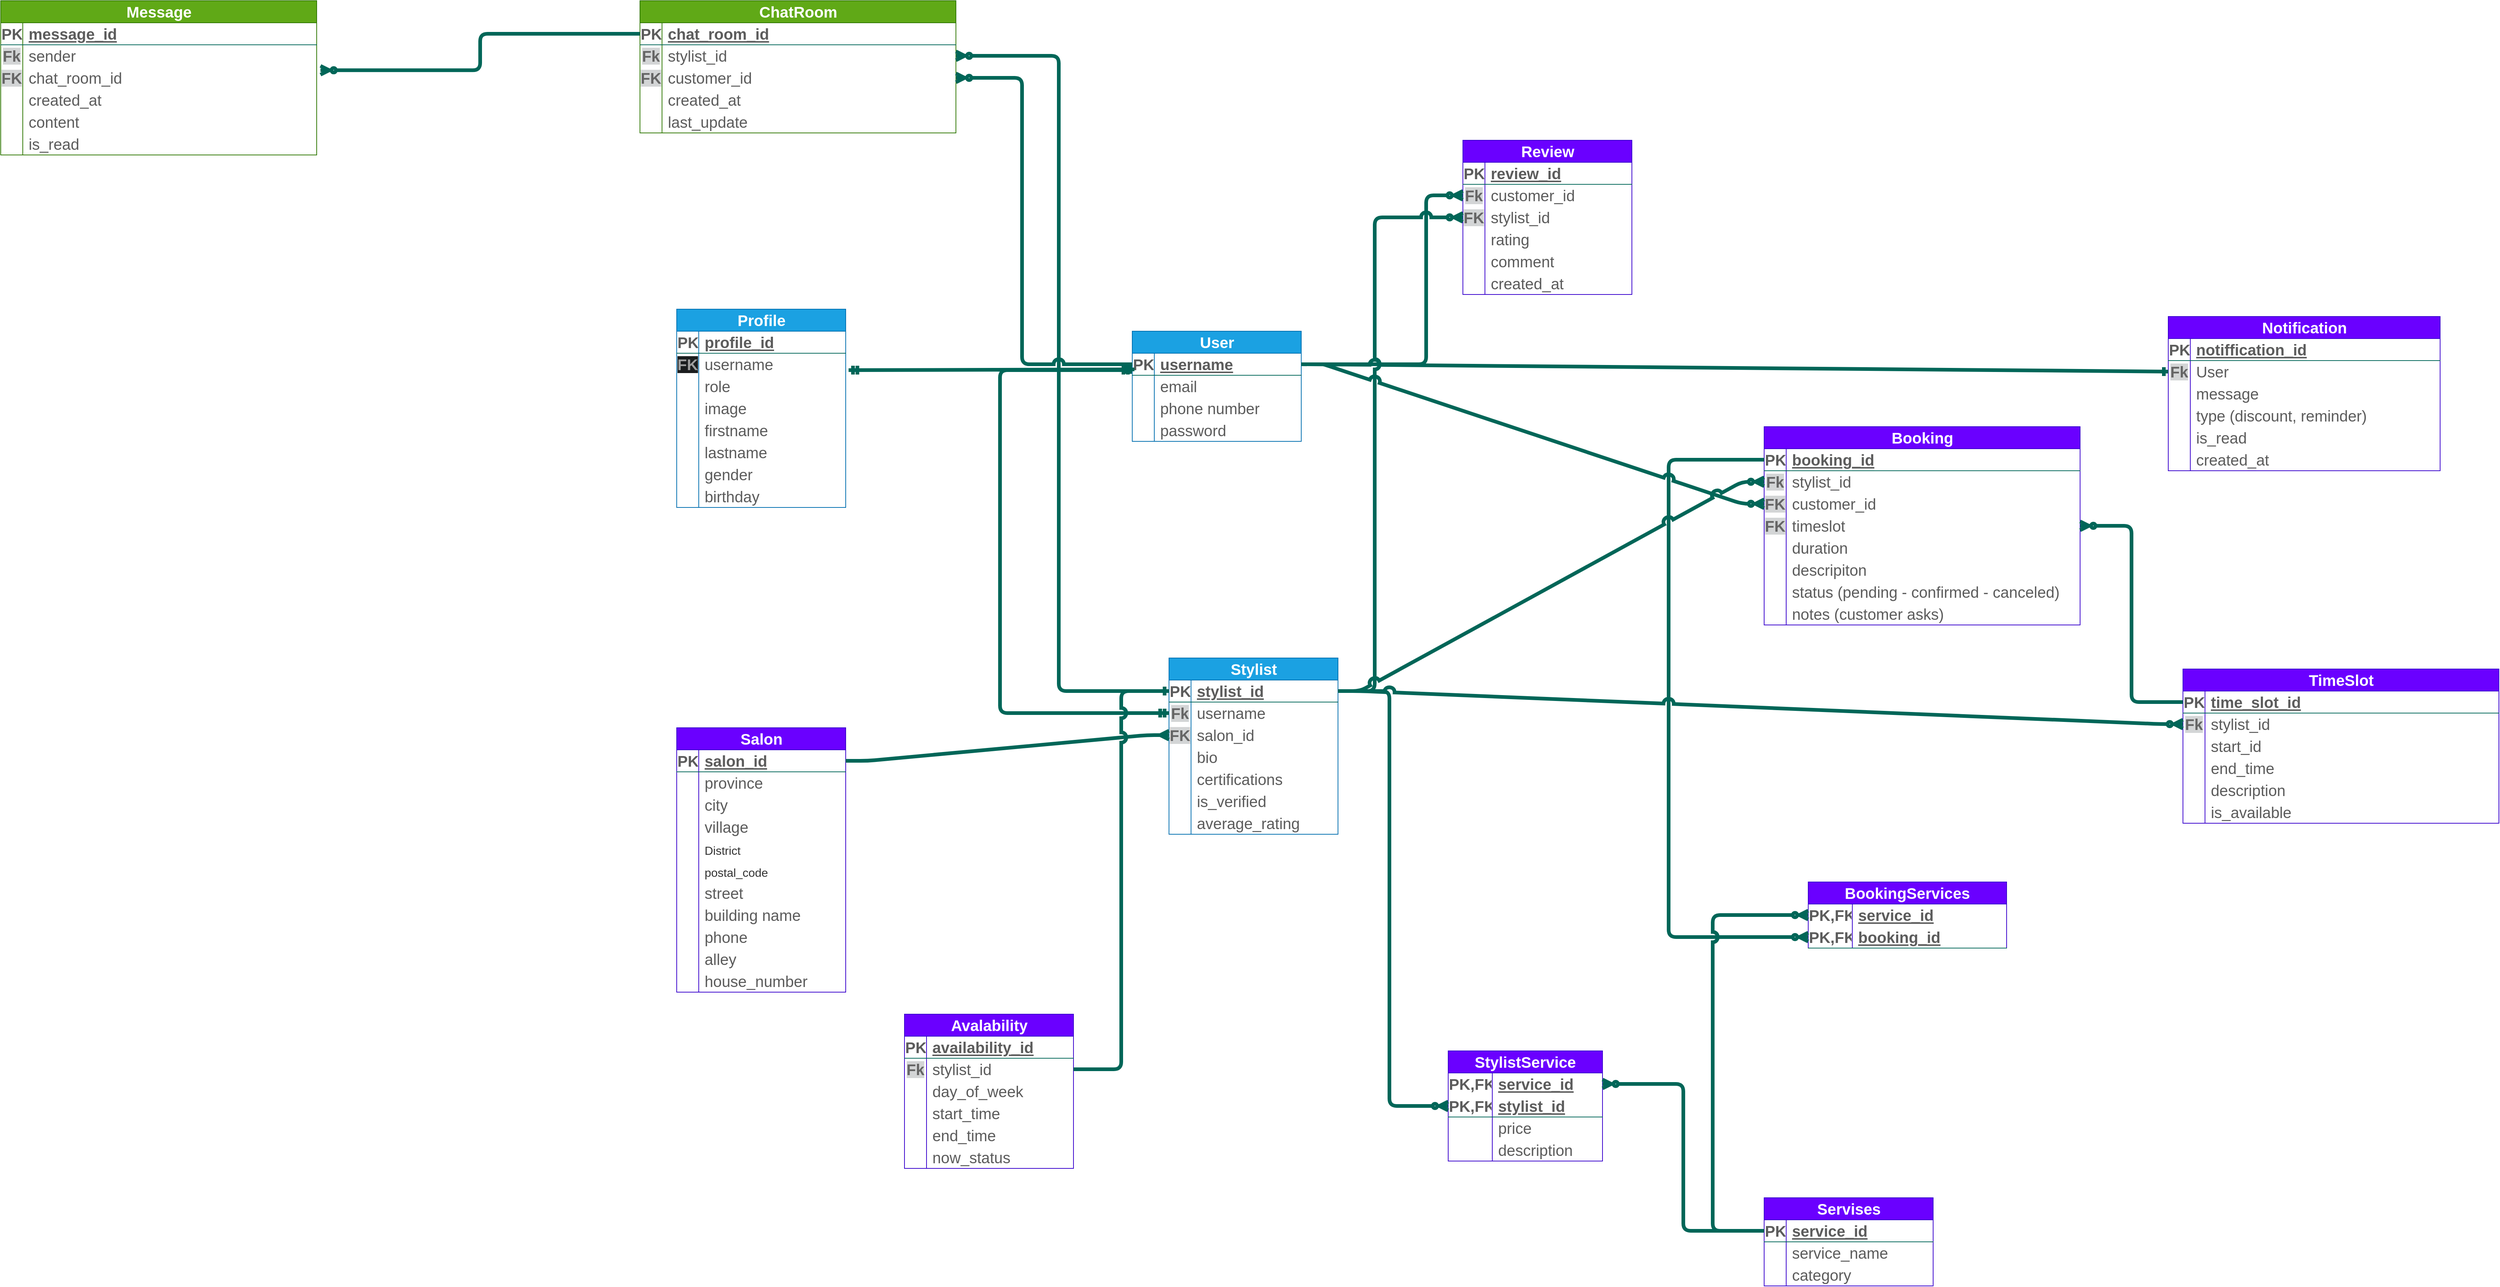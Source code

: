 <mxfile version="26.2.13">
  <diagram name="Page-1" id="c4acf3e9-155e-7222-9cf6-157b1a14988f">
    <mxGraphModel dx="5591" dy="2266" grid="1" gridSize="10" guides="1" tooltips="1" connect="1" arrows="1" fold="1" page="1" pageScale="1" pageWidth="850" pageHeight="1100" background="none" math="0" shadow="0">
      <root>
        <mxCell id="0" />
        <mxCell id="1" parent="0" />
        <mxCell id="--tGngIXsunEegAXLdd--1" value="User" style="shape=table;startSize=30;container=1;collapsible=1;childLayout=tableLayout;fixedRows=1;rowLines=0;fontStyle=1;align=center;resizeLast=1;html=1;fontSize=21;labelBackgroundColor=none;fillColor=#1ba1e2;strokeColor=#006EAF;fontColor=#ffffff;" vertex="1" parent="1">
          <mxGeometry x="440" y="500" width="230" height="150" as="geometry" />
        </mxCell>
        <mxCell id="--tGngIXsunEegAXLdd--2" value="" style="shape=tableRow;horizontal=0;startSize=0;swimlaneHead=0;swimlaneBody=0;fillColor=none;collapsible=0;dropTarget=0;points=[[0,0.5],[1,0.5]];portConstraint=eastwest;top=0;left=0;right=0;bottom=1;fontSize=21;labelBackgroundColor=none;strokeColor=#006658;fontColor=#5C5C5C;" vertex="1" parent="--tGngIXsunEegAXLdd--1">
          <mxGeometry y="30" width="230" height="30" as="geometry" />
        </mxCell>
        <mxCell id="--tGngIXsunEegAXLdd--3" value="PK" style="shape=partialRectangle;connectable=0;fillColor=none;top=0;left=0;bottom=0;right=0;fontStyle=1;overflow=hidden;whiteSpace=wrap;html=1;fontSize=21;labelBackgroundColor=none;strokeColor=#006658;fontColor=#5C5C5C;" vertex="1" parent="--tGngIXsunEegAXLdd--2">
          <mxGeometry width="30" height="30" as="geometry">
            <mxRectangle width="30" height="30" as="alternateBounds" />
          </mxGeometry>
        </mxCell>
        <mxCell id="--tGngIXsunEegAXLdd--4" value="username&lt;span style=&quot;white-space: pre;&quot;&gt;&#x9;&lt;/span&gt;" style="shape=partialRectangle;connectable=0;fillColor=none;top=0;left=0;bottom=0;right=0;align=left;spacingLeft=6;fontStyle=5;overflow=hidden;whiteSpace=wrap;html=1;fontSize=21;labelBackgroundColor=none;strokeColor=#006658;fontColor=#5C5C5C;" vertex="1" parent="--tGngIXsunEegAXLdd--2">
          <mxGeometry x="30" width="200" height="30" as="geometry">
            <mxRectangle width="200" height="30" as="alternateBounds" />
          </mxGeometry>
        </mxCell>
        <mxCell id="--tGngIXsunEegAXLdd--5" value="" style="shape=tableRow;horizontal=0;startSize=0;swimlaneHead=0;swimlaneBody=0;fillColor=none;collapsible=0;dropTarget=0;points=[[0,0.5],[1,0.5]];portConstraint=eastwest;top=0;left=0;right=0;bottom=0;fontSize=21;labelBackgroundColor=none;strokeColor=#006658;fontColor=#5C5C5C;" vertex="1" parent="--tGngIXsunEegAXLdd--1">
          <mxGeometry y="60" width="230" height="30" as="geometry" />
        </mxCell>
        <mxCell id="--tGngIXsunEegAXLdd--6" value="" style="shape=partialRectangle;connectable=0;fillColor=none;top=0;left=0;bottom=0;right=0;editable=1;overflow=hidden;whiteSpace=wrap;html=1;fontSize=21;labelBackgroundColor=none;strokeColor=#006658;fontColor=#5C5C5C;" vertex="1" parent="--tGngIXsunEegAXLdd--5">
          <mxGeometry width="30" height="30" as="geometry">
            <mxRectangle width="30" height="30" as="alternateBounds" />
          </mxGeometry>
        </mxCell>
        <mxCell id="--tGngIXsunEegAXLdd--7" value="email&lt;span style=&quot;white-space: pre;&quot;&gt;&#x9;&lt;/span&gt;" style="shape=partialRectangle;connectable=0;fillColor=none;top=0;left=0;bottom=0;right=0;align=left;spacingLeft=6;overflow=hidden;whiteSpace=wrap;html=1;fontSize=21;labelBackgroundColor=none;strokeColor=#006658;fontColor=#5C5C5C;" vertex="1" parent="--tGngIXsunEegAXLdd--5">
          <mxGeometry x="30" width="200" height="30" as="geometry">
            <mxRectangle width="200" height="30" as="alternateBounds" />
          </mxGeometry>
        </mxCell>
        <mxCell id="--tGngIXsunEegAXLdd--8" value="" style="shape=tableRow;horizontal=0;startSize=0;swimlaneHead=0;swimlaneBody=0;fillColor=none;collapsible=0;dropTarget=0;points=[[0,0.5],[1,0.5]];portConstraint=eastwest;top=0;left=0;right=0;bottom=0;fontSize=21;labelBackgroundColor=none;strokeColor=#006658;fontColor=#5C5C5C;" vertex="1" parent="--tGngIXsunEegAXLdd--1">
          <mxGeometry y="90" width="230" height="30" as="geometry" />
        </mxCell>
        <mxCell id="--tGngIXsunEegAXLdd--9" value="" style="shape=partialRectangle;connectable=0;fillColor=none;top=0;left=0;bottom=0;right=0;editable=1;overflow=hidden;whiteSpace=wrap;html=1;fontSize=21;labelBackgroundColor=none;strokeColor=#006658;fontColor=#5C5C5C;" vertex="1" parent="--tGngIXsunEegAXLdd--8">
          <mxGeometry width="30" height="30" as="geometry">
            <mxRectangle width="30" height="30" as="alternateBounds" />
          </mxGeometry>
        </mxCell>
        <mxCell id="--tGngIXsunEegAXLdd--10" value="phone number" style="shape=partialRectangle;connectable=0;fillColor=none;top=0;left=0;bottom=0;right=0;align=left;spacingLeft=6;overflow=hidden;whiteSpace=wrap;html=1;fontSize=21;labelBackgroundColor=none;strokeColor=#006658;fontColor=#5C5C5C;" vertex="1" parent="--tGngIXsunEegAXLdd--8">
          <mxGeometry x="30" width="200" height="30" as="geometry">
            <mxRectangle width="200" height="30" as="alternateBounds" />
          </mxGeometry>
        </mxCell>
        <mxCell id="--tGngIXsunEegAXLdd--11" value="" style="shape=tableRow;horizontal=0;startSize=0;swimlaneHead=0;swimlaneBody=0;fillColor=none;collapsible=0;dropTarget=0;points=[[0,0.5],[1,0.5]];portConstraint=eastwest;top=0;left=0;right=0;bottom=0;fontSize=21;labelBackgroundColor=none;strokeColor=#006658;fontColor=#5C5C5C;" vertex="1" parent="--tGngIXsunEegAXLdd--1">
          <mxGeometry y="120" width="230" height="30" as="geometry" />
        </mxCell>
        <mxCell id="--tGngIXsunEegAXLdd--12" value="" style="shape=partialRectangle;connectable=0;fillColor=none;top=0;left=0;bottom=0;right=0;editable=1;overflow=hidden;whiteSpace=wrap;html=1;fontSize=21;labelBackgroundColor=none;strokeColor=#006658;fontColor=#5C5C5C;" vertex="1" parent="--tGngIXsunEegAXLdd--11">
          <mxGeometry width="30" height="30" as="geometry">
            <mxRectangle width="30" height="30" as="alternateBounds" />
          </mxGeometry>
        </mxCell>
        <mxCell id="--tGngIXsunEegAXLdd--13" value="password" style="shape=partialRectangle;connectable=0;fillColor=none;top=0;left=0;bottom=0;right=0;align=left;spacingLeft=6;overflow=hidden;whiteSpace=wrap;html=1;fontSize=21;labelBackgroundColor=none;strokeColor=#006658;fontColor=#5C5C5C;" vertex="1" parent="--tGngIXsunEegAXLdd--11">
          <mxGeometry x="30" width="200" height="30" as="geometry">
            <mxRectangle width="200" height="30" as="alternateBounds" />
          </mxGeometry>
        </mxCell>
        <mxCell id="--tGngIXsunEegAXLdd--14" value="Profile" style="shape=table;startSize=30;container=1;collapsible=1;childLayout=tableLayout;fixedRows=1;rowLines=0;fontStyle=1;align=center;resizeLast=1;html=1;fontSize=21;labelBackgroundColor=none;fillColor=#1ba1e2;strokeColor=#006EAF;fontColor=#ffffff;" vertex="1" parent="1">
          <mxGeometry x="-180" y="470" width="230" height="270" as="geometry" />
        </mxCell>
        <mxCell id="--tGngIXsunEegAXLdd--15" value="" style="shape=tableRow;horizontal=0;startSize=0;swimlaneHead=0;swimlaneBody=0;fillColor=none;collapsible=0;dropTarget=0;points=[[0,0.5],[1,0.5]];portConstraint=eastwest;top=0;left=0;right=0;bottom=1;fontSize=21;labelBackgroundColor=none;strokeColor=#006658;fontColor=#5C5C5C;" vertex="1" parent="--tGngIXsunEegAXLdd--14">
          <mxGeometry y="30" width="230" height="30" as="geometry" />
        </mxCell>
        <mxCell id="--tGngIXsunEegAXLdd--16" value="PK" style="shape=partialRectangle;connectable=0;fillColor=none;top=0;left=0;bottom=0;right=0;fontStyle=1;overflow=hidden;whiteSpace=wrap;html=1;fontSize=21;labelBackgroundColor=none;strokeColor=#006658;fontColor=#5C5C5C;" vertex="1" parent="--tGngIXsunEegAXLdd--15">
          <mxGeometry width="30" height="30" as="geometry">
            <mxRectangle width="30" height="30" as="alternateBounds" />
          </mxGeometry>
        </mxCell>
        <mxCell id="--tGngIXsunEegAXLdd--17" value="profile_id" style="shape=partialRectangle;connectable=0;fillColor=none;top=0;left=0;bottom=0;right=0;align=left;spacingLeft=6;fontStyle=5;overflow=hidden;whiteSpace=wrap;html=1;fontSize=21;labelBackgroundColor=none;strokeColor=#006658;fontColor=#5C5C5C;" vertex="1" parent="--tGngIXsunEegAXLdd--15">
          <mxGeometry x="30" width="200" height="30" as="geometry">
            <mxRectangle width="200" height="30" as="alternateBounds" />
          </mxGeometry>
        </mxCell>
        <mxCell id="--tGngIXsunEegAXLdd--18" value="" style="shape=tableRow;horizontal=0;startSize=0;swimlaneHead=0;swimlaneBody=0;fillColor=none;collapsible=0;dropTarget=0;points=[[0,0.5],[1,0.5]];portConstraint=eastwest;top=0;left=0;right=0;bottom=0;fontSize=21;labelBackgroundColor=none;strokeColor=#006658;fontColor=#5C5C5C;" vertex="1" parent="--tGngIXsunEegAXLdd--14">
          <mxGeometry y="60" width="230" height="30" as="geometry" />
        </mxCell>
        <mxCell id="--tGngIXsunEegAXLdd--19" value="&lt;span style=&quot;color: rgb(158, 158, 158); font-family: Helvetica; font-size: 21px; font-style: normal; font-variant-ligatures: normal; font-variant-caps: normal; font-weight: 700; letter-spacing: normal; orphans: 2; text-align: center; text-indent: 0px; text-transform: none; widows: 2; word-spacing: 0px; -webkit-text-stroke-width: 0px; white-space: normal; background-color: rgb(27, 29, 30); text-decoration-thickness: initial; text-decoration-style: initial; text-decoration-color: initial; float: none; display: inline !important;&quot;&gt;FK&lt;/span&gt;" style="shape=partialRectangle;connectable=0;fillColor=none;top=0;left=0;bottom=0;right=0;editable=1;overflow=hidden;whiteSpace=wrap;html=1;fontSize=21;labelBackgroundColor=none;strokeColor=#006658;fontColor=#5C5C5C;" vertex="1" parent="--tGngIXsunEegAXLdd--18">
          <mxGeometry width="30" height="30" as="geometry">
            <mxRectangle width="30" height="30" as="alternateBounds" />
          </mxGeometry>
        </mxCell>
        <mxCell id="--tGngIXsunEegAXLdd--20" value="username" style="shape=partialRectangle;connectable=0;fillColor=none;top=0;left=0;bottom=0;right=0;align=left;spacingLeft=6;overflow=hidden;whiteSpace=wrap;html=1;fontSize=21;labelBackgroundColor=none;strokeColor=#006658;fontColor=#5C5C5C;" vertex="1" parent="--tGngIXsunEegAXLdd--18">
          <mxGeometry x="30" width="200" height="30" as="geometry">
            <mxRectangle width="200" height="30" as="alternateBounds" />
          </mxGeometry>
        </mxCell>
        <mxCell id="--tGngIXsunEegAXLdd--21" value="" style="shape=tableRow;horizontal=0;startSize=0;swimlaneHead=0;swimlaneBody=0;fillColor=none;collapsible=0;dropTarget=0;points=[[0,0.5],[1,0.5]];portConstraint=eastwest;top=0;left=0;right=0;bottom=0;fontSize=21;labelBackgroundColor=none;strokeColor=#006658;fontColor=#5C5C5C;" vertex="1" parent="--tGngIXsunEegAXLdd--14">
          <mxGeometry y="90" width="230" height="30" as="geometry" />
        </mxCell>
        <mxCell id="--tGngIXsunEegAXLdd--22" value="" style="shape=partialRectangle;connectable=0;fillColor=none;top=0;left=0;bottom=0;right=0;editable=1;overflow=hidden;whiteSpace=wrap;html=1;fontSize=21;labelBackgroundColor=none;strokeColor=#006658;fontColor=#5C5C5C;" vertex="1" parent="--tGngIXsunEegAXLdd--21">
          <mxGeometry width="30" height="30" as="geometry">
            <mxRectangle width="30" height="30" as="alternateBounds" />
          </mxGeometry>
        </mxCell>
        <mxCell id="--tGngIXsunEegAXLdd--23" value="role" style="shape=partialRectangle;connectable=0;fillColor=none;top=0;left=0;bottom=0;right=0;align=left;spacingLeft=6;overflow=hidden;whiteSpace=wrap;html=1;fontSize=21;labelBackgroundColor=none;strokeColor=#006658;fontColor=#5C5C5C;" vertex="1" parent="--tGngIXsunEegAXLdd--21">
          <mxGeometry x="30" width="200" height="30" as="geometry">
            <mxRectangle width="200" height="30" as="alternateBounds" />
          </mxGeometry>
        </mxCell>
        <mxCell id="--tGngIXsunEegAXLdd--24" value="" style="shape=tableRow;horizontal=0;startSize=0;swimlaneHead=0;swimlaneBody=0;fillColor=none;collapsible=0;dropTarget=0;points=[[0,0.5],[1,0.5]];portConstraint=eastwest;top=0;left=0;right=0;bottom=0;fontSize=21;labelBackgroundColor=none;strokeColor=#006658;fontColor=#5C5C5C;" vertex="1" parent="--tGngIXsunEegAXLdd--14">
          <mxGeometry y="120" width="230" height="30" as="geometry" />
        </mxCell>
        <mxCell id="--tGngIXsunEegAXLdd--25" value="" style="shape=partialRectangle;connectable=0;fillColor=none;top=0;left=0;bottom=0;right=0;editable=1;overflow=hidden;whiteSpace=wrap;html=1;fontSize=21;labelBackgroundColor=none;strokeColor=#006658;fontColor=#5C5C5C;" vertex="1" parent="--tGngIXsunEegAXLdd--24">
          <mxGeometry width="30" height="30" as="geometry">
            <mxRectangle width="30" height="30" as="alternateBounds" />
          </mxGeometry>
        </mxCell>
        <mxCell id="--tGngIXsunEegAXLdd--26" value="image" style="shape=partialRectangle;connectable=0;fillColor=none;top=0;left=0;bottom=0;right=0;align=left;spacingLeft=6;overflow=hidden;whiteSpace=wrap;html=1;fontSize=21;labelBackgroundColor=none;strokeColor=#006658;fontColor=#5C5C5C;" vertex="1" parent="--tGngIXsunEegAXLdd--24">
          <mxGeometry x="30" width="200" height="30" as="geometry">
            <mxRectangle width="200" height="30" as="alternateBounds" />
          </mxGeometry>
        </mxCell>
        <mxCell id="--tGngIXsunEegAXLdd--28" value="" style="shape=tableRow;horizontal=0;startSize=0;swimlaneHead=0;swimlaneBody=0;fillColor=none;collapsible=0;dropTarget=0;points=[[0,0.5],[1,0.5]];portConstraint=eastwest;top=0;left=0;right=0;bottom=0;fontSize=21;labelBackgroundColor=none;strokeColor=#006658;fontColor=#5C5C5C;" vertex="1" parent="--tGngIXsunEegAXLdd--14">
          <mxGeometry y="150" width="230" height="30" as="geometry" />
        </mxCell>
        <mxCell id="--tGngIXsunEegAXLdd--29" value="" style="shape=partialRectangle;connectable=0;fillColor=none;top=0;left=0;bottom=0;right=0;editable=1;overflow=hidden;whiteSpace=wrap;html=1;fontSize=21;labelBackgroundColor=none;strokeColor=#006658;fontColor=#5C5C5C;" vertex="1" parent="--tGngIXsunEegAXLdd--28">
          <mxGeometry width="30" height="30" as="geometry">
            <mxRectangle width="30" height="30" as="alternateBounds" />
          </mxGeometry>
        </mxCell>
        <mxCell id="--tGngIXsunEegAXLdd--30" value="firstname" style="shape=partialRectangle;connectable=0;fillColor=none;top=0;left=0;bottom=0;right=0;align=left;spacingLeft=6;overflow=hidden;whiteSpace=wrap;html=1;fontSize=21;labelBackgroundColor=none;strokeColor=#006658;fontColor=#5C5C5C;" vertex="1" parent="--tGngIXsunEegAXLdd--28">
          <mxGeometry x="30" width="200" height="30" as="geometry">
            <mxRectangle width="200" height="30" as="alternateBounds" />
          </mxGeometry>
        </mxCell>
        <mxCell id="--tGngIXsunEegAXLdd--31" value="" style="shape=tableRow;horizontal=0;startSize=0;swimlaneHead=0;swimlaneBody=0;fillColor=none;collapsible=0;dropTarget=0;points=[[0,0.5],[1,0.5]];portConstraint=eastwest;top=0;left=0;right=0;bottom=0;fontSize=21;labelBackgroundColor=none;strokeColor=#006658;fontColor=#5C5C5C;" vertex="1" parent="--tGngIXsunEegAXLdd--14">
          <mxGeometry y="180" width="230" height="30" as="geometry" />
        </mxCell>
        <mxCell id="--tGngIXsunEegAXLdd--32" value="" style="shape=partialRectangle;connectable=0;fillColor=none;top=0;left=0;bottom=0;right=0;editable=1;overflow=hidden;whiteSpace=wrap;html=1;fontSize=21;labelBackgroundColor=none;strokeColor=#006658;fontColor=#5C5C5C;" vertex="1" parent="--tGngIXsunEegAXLdd--31">
          <mxGeometry width="30" height="30" as="geometry">
            <mxRectangle width="30" height="30" as="alternateBounds" />
          </mxGeometry>
        </mxCell>
        <mxCell id="--tGngIXsunEegAXLdd--33" value="lastname" style="shape=partialRectangle;connectable=0;fillColor=none;top=0;left=0;bottom=0;right=0;align=left;spacingLeft=6;overflow=hidden;whiteSpace=wrap;html=1;fontSize=21;labelBackgroundColor=none;strokeColor=#006658;fontColor=#5C5C5C;" vertex="1" parent="--tGngIXsunEegAXLdd--31">
          <mxGeometry x="30" width="200" height="30" as="geometry">
            <mxRectangle width="200" height="30" as="alternateBounds" />
          </mxGeometry>
        </mxCell>
        <mxCell id="--tGngIXsunEegAXLdd--34" value="" style="shape=tableRow;horizontal=0;startSize=0;swimlaneHead=0;swimlaneBody=0;fillColor=none;collapsible=0;dropTarget=0;points=[[0,0.5],[1,0.5]];portConstraint=eastwest;top=0;left=0;right=0;bottom=0;fontSize=21;labelBackgroundColor=none;strokeColor=#006658;fontColor=#5C5C5C;" vertex="1" parent="--tGngIXsunEegAXLdd--14">
          <mxGeometry y="210" width="230" height="30" as="geometry" />
        </mxCell>
        <mxCell id="--tGngIXsunEegAXLdd--35" value="" style="shape=partialRectangle;connectable=0;fillColor=none;top=0;left=0;bottom=0;right=0;editable=1;overflow=hidden;whiteSpace=wrap;html=1;fontSize=21;labelBackgroundColor=none;strokeColor=#006658;fontColor=#5C5C5C;" vertex="1" parent="--tGngIXsunEegAXLdd--34">
          <mxGeometry width="30" height="30" as="geometry">
            <mxRectangle width="30" height="30" as="alternateBounds" />
          </mxGeometry>
        </mxCell>
        <mxCell id="--tGngIXsunEegAXLdd--36" value="gender" style="shape=partialRectangle;connectable=0;fillColor=none;top=0;left=0;bottom=0;right=0;align=left;spacingLeft=6;overflow=hidden;whiteSpace=wrap;html=1;fontSize=21;labelBackgroundColor=none;strokeColor=#006658;fontColor=#5C5C5C;" vertex="1" parent="--tGngIXsunEegAXLdd--34">
          <mxGeometry x="30" width="200" height="30" as="geometry">
            <mxRectangle width="200" height="30" as="alternateBounds" />
          </mxGeometry>
        </mxCell>
        <mxCell id="--tGngIXsunEegAXLdd--37" value="" style="shape=tableRow;horizontal=0;startSize=0;swimlaneHead=0;swimlaneBody=0;fillColor=none;collapsible=0;dropTarget=0;points=[[0,0.5],[1,0.5]];portConstraint=eastwest;top=0;left=0;right=0;bottom=0;fontSize=21;labelBackgroundColor=none;strokeColor=#006658;fontColor=#5C5C5C;" vertex="1" parent="--tGngIXsunEegAXLdd--14">
          <mxGeometry y="240" width="230" height="30" as="geometry" />
        </mxCell>
        <mxCell id="--tGngIXsunEegAXLdd--38" value="" style="shape=partialRectangle;connectable=0;fillColor=none;top=0;left=0;bottom=0;right=0;editable=1;overflow=hidden;whiteSpace=wrap;html=1;fontSize=21;labelBackgroundColor=none;strokeColor=#006658;fontColor=#5C5C5C;" vertex="1" parent="--tGngIXsunEegAXLdd--37">
          <mxGeometry width="30" height="30" as="geometry">
            <mxRectangle width="30" height="30" as="alternateBounds" />
          </mxGeometry>
        </mxCell>
        <mxCell id="--tGngIXsunEegAXLdd--39" value="birthday&lt;span style=&quot;white-space: pre;&quot;&gt;&#x9;&lt;/span&gt;" style="shape=partialRectangle;connectable=0;fillColor=none;top=0;left=0;bottom=0;right=0;align=left;spacingLeft=6;overflow=hidden;whiteSpace=wrap;html=1;fontSize=21;labelBackgroundColor=none;strokeColor=#006658;fontColor=#5C5C5C;" vertex="1" parent="--tGngIXsunEegAXLdd--37">
          <mxGeometry x="30" width="200" height="30" as="geometry">
            <mxRectangle width="200" height="30" as="alternateBounds" />
          </mxGeometry>
        </mxCell>
        <mxCell id="--tGngIXsunEegAXLdd--27" value="" style="edgeStyle=entityRelationEdgeStyle;fontSize=12;html=1;endArrow=ERmandOne;startArrow=ERmandOne;rounded=1;strokeColor=#006658;fontColor=#5C5C5C;fillColor=#21C0A5;exitX=1.017;exitY=0.767;exitDx=0;exitDy=0;exitPerimeter=0;entryX=0.013;entryY=0.733;entryDx=0;entryDy=0;entryPerimeter=0;strokeWidth=5;jumpStyle=arc;curved=0;" edge="1" parent="1" source="--tGngIXsunEegAXLdd--18" target="--tGngIXsunEegAXLdd--2">
          <mxGeometry width="100" height="100" relative="1" as="geometry">
            <mxPoint x="240" y="840" as="sourcePoint" />
            <mxPoint x="340" y="740" as="targetPoint" />
            <Array as="points">
              <mxPoint x="290" y="790" />
            </Array>
          </mxGeometry>
        </mxCell>
        <mxCell id="--tGngIXsunEegAXLdd--40" value="Stylist" style="shape=table;startSize=30;container=1;collapsible=1;childLayout=tableLayout;fixedRows=1;rowLines=0;fontStyle=1;align=center;resizeLast=1;html=1;fontSize=21;labelBackgroundColor=none;fillColor=#1ba1e2;strokeColor=#006EAF;fontColor=#ffffff;" vertex="1" parent="1">
          <mxGeometry x="490" y="945" width="230" height="240" as="geometry" />
        </mxCell>
        <mxCell id="--tGngIXsunEegAXLdd--41" value="" style="shape=tableRow;horizontal=0;startSize=0;swimlaneHead=0;swimlaneBody=0;fillColor=none;collapsible=0;dropTarget=0;points=[[0,0.5],[1,0.5]];portConstraint=eastwest;top=0;left=0;right=0;bottom=1;fontSize=21;labelBackgroundColor=none;strokeColor=#006658;fontColor=#5C5C5C;" vertex="1" parent="--tGngIXsunEegAXLdd--40">
          <mxGeometry y="30" width="230" height="30" as="geometry" />
        </mxCell>
        <mxCell id="--tGngIXsunEegAXLdd--42" value="PK" style="shape=partialRectangle;connectable=0;fillColor=none;top=0;left=0;bottom=0;right=0;fontStyle=1;overflow=hidden;whiteSpace=wrap;html=1;fontSize=21;labelBackgroundColor=none;strokeColor=#006658;fontColor=#5C5C5C;" vertex="1" parent="--tGngIXsunEegAXLdd--41">
          <mxGeometry width="30" height="30" as="geometry">
            <mxRectangle width="30" height="30" as="alternateBounds" />
          </mxGeometry>
        </mxCell>
        <mxCell id="--tGngIXsunEegAXLdd--43" value="stylist_id" style="shape=partialRectangle;connectable=0;fillColor=none;top=0;left=0;bottom=0;right=0;align=left;spacingLeft=6;fontStyle=5;overflow=hidden;whiteSpace=wrap;html=1;fontSize=21;labelBackgroundColor=none;strokeColor=#006658;fontColor=#5C5C5C;" vertex="1" parent="--tGngIXsunEegAXLdd--41">
          <mxGeometry x="30" width="200" height="30" as="geometry">
            <mxRectangle width="200" height="30" as="alternateBounds" />
          </mxGeometry>
        </mxCell>
        <mxCell id="--tGngIXsunEegAXLdd--44" value="" style="shape=tableRow;horizontal=0;startSize=0;swimlaneHead=0;swimlaneBody=0;fillColor=none;collapsible=0;dropTarget=0;points=[[0,0.5],[1,0.5]];portConstraint=eastwest;top=0;left=0;right=0;bottom=0;fontSize=21;labelBackgroundColor=none;strokeColor=#006658;fontColor=#5C5C5C;" vertex="1" parent="--tGngIXsunEegAXLdd--40">
          <mxGeometry y="60" width="230" height="30" as="geometry" />
        </mxCell>
        <mxCell id="--tGngIXsunEegAXLdd--45" value="&lt;font color=&quot;#656565&quot;&gt;&lt;span style=&quot;background-color: rgb(211, 213, 214);&quot;&gt;&lt;b&gt;Fk&lt;/b&gt;&lt;/span&gt;&lt;/font&gt;" style="shape=partialRectangle;connectable=0;fillColor=none;top=0;left=0;bottom=0;right=0;editable=1;overflow=hidden;whiteSpace=wrap;html=1;fontSize=21;labelBackgroundColor=none;strokeColor=#006658;fontColor=#5C5C5C;" vertex="1" parent="--tGngIXsunEegAXLdd--44">
          <mxGeometry width="30" height="30" as="geometry">
            <mxRectangle width="30" height="30" as="alternateBounds" />
          </mxGeometry>
        </mxCell>
        <mxCell id="--tGngIXsunEegAXLdd--46" value="username" style="shape=partialRectangle;connectable=0;fillColor=none;top=0;left=0;bottom=0;right=0;align=left;spacingLeft=6;overflow=hidden;whiteSpace=wrap;html=1;fontSize=21;labelBackgroundColor=none;strokeColor=#006658;fontColor=#5C5C5C;" vertex="1" parent="--tGngIXsunEegAXLdd--44">
          <mxGeometry x="30" width="200" height="30" as="geometry">
            <mxRectangle width="200" height="30" as="alternateBounds" />
          </mxGeometry>
        </mxCell>
        <mxCell id="--tGngIXsunEegAXLdd--47" value="" style="shape=tableRow;horizontal=0;startSize=0;swimlaneHead=0;swimlaneBody=0;fillColor=none;collapsible=0;dropTarget=0;points=[[0,0.5],[1,0.5]];portConstraint=eastwest;top=0;left=0;right=0;bottom=0;fontSize=21;labelBackgroundColor=none;strokeColor=#006658;fontColor=#5C5C5C;" vertex="1" parent="--tGngIXsunEegAXLdd--40">
          <mxGeometry y="90" width="230" height="30" as="geometry" />
        </mxCell>
        <mxCell id="--tGngIXsunEegAXLdd--48" value="&lt;span style=&quot;color: rgb(101, 101, 101); font-weight: 700; background-color: rgb(211, 213, 214);&quot;&gt;FK&lt;/span&gt;" style="shape=partialRectangle;connectable=0;fillColor=none;top=0;left=0;bottom=0;right=0;editable=1;overflow=hidden;whiteSpace=wrap;html=1;fontSize=21;labelBackgroundColor=none;strokeColor=#006658;fontColor=#5C5C5C;" vertex="1" parent="--tGngIXsunEegAXLdd--47">
          <mxGeometry width="30" height="30" as="geometry">
            <mxRectangle width="30" height="30" as="alternateBounds" />
          </mxGeometry>
        </mxCell>
        <mxCell id="--tGngIXsunEegAXLdd--49" value="salon_id" style="shape=partialRectangle;connectable=0;fillColor=none;top=0;left=0;bottom=0;right=0;align=left;spacingLeft=6;overflow=hidden;whiteSpace=wrap;html=1;fontSize=21;labelBackgroundColor=none;strokeColor=#006658;fontColor=#5C5C5C;" vertex="1" parent="--tGngIXsunEegAXLdd--47">
          <mxGeometry x="30" width="200" height="30" as="geometry">
            <mxRectangle width="200" height="30" as="alternateBounds" />
          </mxGeometry>
        </mxCell>
        <mxCell id="--tGngIXsunEegAXLdd--50" value="" style="shape=tableRow;horizontal=0;startSize=0;swimlaneHead=0;swimlaneBody=0;fillColor=none;collapsible=0;dropTarget=0;points=[[0,0.5],[1,0.5]];portConstraint=eastwest;top=0;left=0;right=0;bottom=0;fontSize=21;labelBackgroundColor=none;strokeColor=#006658;fontColor=#5C5C5C;" vertex="1" parent="--tGngIXsunEegAXLdd--40">
          <mxGeometry y="120" width="230" height="30" as="geometry" />
        </mxCell>
        <mxCell id="--tGngIXsunEegAXLdd--51" value="" style="shape=partialRectangle;connectable=0;fillColor=none;top=0;left=0;bottom=0;right=0;editable=1;overflow=hidden;whiteSpace=wrap;html=1;fontSize=21;labelBackgroundColor=none;strokeColor=#006658;fontColor=#5C5C5C;" vertex="1" parent="--tGngIXsunEegAXLdd--50">
          <mxGeometry width="30" height="30" as="geometry">
            <mxRectangle width="30" height="30" as="alternateBounds" />
          </mxGeometry>
        </mxCell>
        <mxCell id="--tGngIXsunEegAXLdd--52" value="bio" style="shape=partialRectangle;connectable=0;fillColor=none;top=0;left=0;bottom=0;right=0;align=left;spacingLeft=6;overflow=hidden;whiteSpace=wrap;html=1;fontSize=21;labelBackgroundColor=none;strokeColor=#006658;fontColor=#5C5C5C;" vertex="1" parent="--tGngIXsunEegAXLdd--50">
          <mxGeometry x="30" width="200" height="30" as="geometry">
            <mxRectangle width="200" height="30" as="alternateBounds" />
          </mxGeometry>
        </mxCell>
        <mxCell id="--tGngIXsunEegAXLdd--53" value="" style="shape=tableRow;horizontal=0;startSize=0;swimlaneHead=0;swimlaneBody=0;fillColor=none;collapsible=0;dropTarget=0;points=[[0,0.5],[1,0.5]];portConstraint=eastwest;top=0;left=0;right=0;bottom=0;fontSize=21;labelBackgroundColor=none;strokeColor=#006658;fontColor=#5C5C5C;" vertex="1" parent="--tGngIXsunEegAXLdd--40">
          <mxGeometry y="150" width="230" height="30" as="geometry" />
        </mxCell>
        <mxCell id="--tGngIXsunEegAXLdd--54" value="" style="shape=partialRectangle;connectable=0;fillColor=none;top=0;left=0;bottom=0;right=0;editable=1;overflow=hidden;whiteSpace=wrap;html=1;fontSize=21;labelBackgroundColor=none;strokeColor=#006658;fontColor=#5C5C5C;" vertex="1" parent="--tGngIXsunEegAXLdd--53">
          <mxGeometry width="30" height="30" as="geometry">
            <mxRectangle width="30" height="30" as="alternateBounds" />
          </mxGeometry>
        </mxCell>
        <mxCell id="--tGngIXsunEegAXLdd--55" value="certifications" style="shape=partialRectangle;connectable=0;fillColor=none;top=0;left=0;bottom=0;right=0;align=left;spacingLeft=6;overflow=hidden;whiteSpace=wrap;html=1;fontSize=21;labelBackgroundColor=none;strokeColor=#006658;fontColor=#5C5C5C;" vertex="1" parent="--tGngIXsunEegAXLdd--53">
          <mxGeometry x="30" width="200" height="30" as="geometry">
            <mxRectangle width="200" height="30" as="alternateBounds" />
          </mxGeometry>
        </mxCell>
        <mxCell id="--tGngIXsunEegAXLdd--56" value="" style="shape=tableRow;horizontal=0;startSize=0;swimlaneHead=0;swimlaneBody=0;fillColor=none;collapsible=0;dropTarget=0;points=[[0,0.5],[1,0.5]];portConstraint=eastwest;top=0;left=0;right=0;bottom=0;fontSize=21;labelBackgroundColor=none;strokeColor=#006658;fontColor=#5C5C5C;" vertex="1" parent="--tGngIXsunEegAXLdd--40">
          <mxGeometry y="180" width="230" height="30" as="geometry" />
        </mxCell>
        <mxCell id="--tGngIXsunEegAXLdd--57" value="" style="shape=partialRectangle;connectable=0;fillColor=none;top=0;left=0;bottom=0;right=0;editable=1;overflow=hidden;whiteSpace=wrap;html=1;fontSize=21;labelBackgroundColor=none;strokeColor=#006658;fontColor=#5C5C5C;" vertex="1" parent="--tGngIXsunEegAXLdd--56">
          <mxGeometry width="30" height="30" as="geometry">
            <mxRectangle width="30" height="30" as="alternateBounds" />
          </mxGeometry>
        </mxCell>
        <mxCell id="--tGngIXsunEegAXLdd--58" value="is_verified" style="shape=partialRectangle;connectable=0;fillColor=none;top=0;left=0;bottom=0;right=0;align=left;spacingLeft=6;overflow=hidden;whiteSpace=wrap;html=1;fontSize=21;labelBackgroundColor=none;strokeColor=#006658;fontColor=#5C5C5C;" vertex="1" parent="--tGngIXsunEegAXLdd--56">
          <mxGeometry x="30" width="200" height="30" as="geometry">
            <mxRectangle width="200" height="30" as="alternateBounds" />
          </mxGeometry>
        </mxCell>
        <mxCell id="--tGngIXsunEegAXLdd--59" value="" style="shape=tableRow;horizontal=0;startSize=0;swimlaneHead=0;swimlaneBody=0;fillColor=none;collapsible=0;dropTarget=0;points=[[0,0.5],[1,0.5]];portConstraint=eastwest;top=0;left=0;right=0;bottom=0;fontSize=21;labelBackgroundColor=none;strokeColor=#006658;fontColor=#5C5C5C;" vertex="1" parent="--tGngIXsunEegAXLdd--40">
          <mxGeometry y="210" width="230" height="30" as="geometry" />
        </mxCell>
        <mxCell id="--tGngIXsunEegAXLdd--60" value="" style="shape=partialRectangle;connectable=0;fillColor=none;top=0;left=0;bottom=0;right=0;editable=1;overflow=hidden;whiteSpace=wrap;html=1;fontSize=21;labelBackgroundColor=none;strokeColor=#006658;fontColor=#5C5C5C;" vertex="1" parent="--tGngIXsunEegAXLdd--59">
          <mxGeometry width="30" height="30" as="geometry">
            <mxRectangle width="30" height="30" as="alternateBounds" />
          </mxGeometry>
        </mxCell>
        <mxCell id="--tGngIXsunEegAXLdd--61" value="average_rating" style="shape=partialRectangle;connectable=0;fillColor=none;top=0;left=0;bottom=0;right=0;align=left;spacingLeft=6;overflow=hidden;whiteSpace=wrap;html=1;fontSize=21;labelBackgroundColor=none;strokeColor=#006658;fontColor=#5C5C5C;" vertex="1" parent="--tGngIXsunEegAXLdd--59">
          <mxGeometry x="30" width="200" height="30" as="geometry">
            <mxRectangle width="200" height="30" as="alternateBounds" />
          </mxGeometry>
        </mxCell>
        <mxCell id="--tGngIXsunEegAXLdd--65" value="Salon" style="shape=table;startSize=30;container=1;collapsible=1;childLayout=tableLayout;fixedRows=1;rowLines=0;fontStyle=1;align=center;resizeLast=1;html=1;fontSize=21;labelBackgroundColor=none;fillColor=#6a00ff;strokeColor=#3700CC;fontColor=#ffffff;" vertex="1" parent="1">
          <mxGeometry x="-180" y="1040" width="230" height="360" as="geometry" />
        </mxCell>
        <mxCell id="--tGngIXsunEegAXLdd--66" value="" style="shape=tableRow;horizontal=0;startSize=0;swimlaneHead=0;swimlaneBody=0;fillColor=none;collapsible=0;dropTarget=0;points=[[0,0.5],[1,0.5]];portConstraint=eastwest;top=0;left=0;right=0;bottom=1;fontSize=21;labelBackgroundColor=none;strokeColor=#006658;fontColor=#5C5C5C;" vertex="1" parent="--tGngIXsunEegAXLdd--65">
          <mxGeometry y="30" width="230" height="30" as="geometry" />
        </mxCell>
        <mxCell id="--tGngIXsunEegAXLdd--67" value="PK" style="shape=partialRectangle;connectable=0;fillColor=none;top=0;left=0;bottom=0;right=0;fontStyle=1;overflow=hidden;whiteSpace=wrap;html=1;fontSize=21;labelBackgroundColor=none;strokeColor=#006658;fontColor=#5C5C5C;" vertex="1" parent="--tGngIXsunEegAXLdd--66">
          <mxGeometry width="30" height="30" as="geometry">
            <mxRectangle width="30" height="30" as="alternateBounds" />
          </mxGeometry>
        </mxCell>
        <mxCell id="--tGngIXsunEegAXLdd--68" value="salon_id" style="shape=partialRectangle;connectable=0;fillColor=none;top=0;left=0;bottom=0;right=0;align=left;spacingLeft=6;fontStyle=5;overflow=hidden;whiteSpace=wrap;html=1;fontSize=21;labelBackgroundColor=none;strokeColor=#006658;fontColor=#5C5C5C;" vertex="1" parent="--tGngIXsunEegAXLdd--66">
          <mxGeometry x="30" width="200" height="30" as="geometry">
            <mxRectangle width="200" height="30" as="alternateBounds" />
          </mxGeometry>
        </mxCell>
        <mxCell id="--tGngIXsunEegAXLdd--75" value="" style="shape=tableRow;horizontal=0;startSize=0;swimlaneHead=0;swimlaneBody=0;fillColor=none;collapsible=0;dropTarget=0;points=[[0,0.5],[1,0.5]];portConstraint=eastwest;top=0;left=0;right=0;bottom=0;fontSize=21;labelBackgroundColor=none;strokeColor=#006658;fontColor=#5C5C5C;" vertex="1" parent="--tGngIXsunEegAXLdd--65">
          <mxGeometry y="60" width="230" height="30" as="geometry" />
        </mxCell>
        <mxCell id="--tGngIXsunEegAXLdd--76" value="" style="shape=partialRectangle;connectable=0;fillColor=none;top=0;left=0;bottom=0;right=0;editable=1;overflow=hidden;whiteSpace=wrap;html=1;fontSize=21;labelBackgroundColor=none;strokeColor=#006658;fontColor=#5C5C5C;" vertex="1" parent="--tGngIXsunEegAXLdd--75">
          <mxGeometry width="30" height="30" as="geometry">
            <mxRectangle width="30" height="30" as="alternateBounds" />
          </mxGeometry>
        </mxCell>
        <mxCell id="--tGngIXsunEegAXLdd--77" value="province" style="shape=partialRectangle;connectable=0;fillColor=none;top=0;left=0;bottom=0;right=0;align=left;spacingLeft=6;overflow=hidden;whiteSpace=wrap;html=1;fontSize=21;labelBackgroundColor=none;strokeColor=#006658;fontColor=#5C5C5C;" vertex="1" parent="--tGngIXsunEegAXLdd--75">
          <mxGeometry x="30" width="200" height="30" as="geometry">
            <mxRectangle width="200" height="30" as="alternateBounds" />
          </mxGeometry>
        </mxCell>
        <mxCell id="--tGngIXsunEegAXLdd--78" value="" style="shape=tableRow;horizontal=0;startSize=0;swimlaneHead=0;swimlaneBody=0;fillColor=none;collapsible=0;dropTarget=0;points=[[0,0.5],[1,0.5]];portConstraint=eastwest;top=0;left=0;right=0;bottom=0;fontSize=21;labelBackgroundColor=none;strokeColor=#006658;fontColor=#5C5C5C;" vertex="1" parent="--tGngIXsunEegAXLdd--65">
          <mxGeometry y="90" width="230" height="30" as="geometry" />
        </mxCell>
        <mxCell id="--tGngIXsunEegAXLdd--79" value="" style="shape=partialRectangle;connectable=0;fillColor=none;top=0;left=0;bottom=0;right=0;editable=1;overflow=hidden;whiteSpace=wrap;html=1;fontSize=21;labelBackgroundColor=none;strokeColor=#006658;fontColor=#5C5C5C;" vertex="1" parent="--tGngIXsunEegAXLdd--78">
          <mxGeometry width="30" height="30" as="geometry">
            <mxRectangle width="30" height="30" as="alternateBounds" />
          </mxGeometry>
        </mxCell>
        <mxCell id="--tGngIXsunEegAXLdd--80" value="city" style="shape=partialRectangle;connectable=0;fillColor=none;top=0;left=0;bottom=0;right=0;align=left;spacingLeft=6;overflow=hidden;whiteSpace=wrap;html=1;fontSize=21;labelBackgroundColor=none;strokeColor=#006658;fontColor=#5C5C5C;" vertex="1" parent="--tGngIXsunEegAXLdd--78">
          <mxGeometry x="30" width="200" height="30" as="geometry">
            <mxRectangle width="200" height="30" as="alternateBounds" />
          </mxGeometry>
        </mxCell>
        <mxCell id="--tGngIXsunEegAXLdd--81" value="" style="shape=tableRow;horizontal=0;startSize=0;swimlaneHead=0;swimlaneBody=0;fillColor=none;collapsible=0;dropTarget=0;points=[[0,0.5],[1,0.5]];portConstraint=eastwest;top=0;left=0;right=0;bottom=0;fontSize=21;labelBackgroundColor=none;strokeColor=#006658;fontColor=#5C5C5C;" vertex="1" parent="--tGngIXsunEegAXLdd--65">
          <mxGeometry y="120" width="230" height="30" as="geometry" />
        </mxCell>
        <mxCell id="--tGngIXsunEegAXLdd--82" value="" style="shape=partialRectangle;connectable=0;fillColor=none;top=0;left=0;bottom=0;right=0;editable=1;overflow=hidden;whiteSpace=wrap;html=1;fontSize=21;labelBackgroundColor=none;strokeColor=#006658;fontColor=#5C5C5C;" vertex="1" parent="--tGngIXsunEegAXLdd--81">
          <mxGeometry width="30" height="30" as="geometry">
            <mxRectangle width="30" height="30" as="alternateBounds" />
          </mxGeometry>
        </mxCell>
        <mxCell id="--tGngIXsunEegAXLdd--83" value="village" style="shape=partialRectangle;connectable=0;fillColor=none;top=0;left=0;bottom=0;right=0;align=left;spacingLeft=6;overflow=hidden;whiteSpace=wrap;html=1;fontSize=21;labelBackgroundColor=none;strokeColor=#006658;fontColor=#5C5C5C;" vertex="1" parent="--tGngIXsunEegAXLdd--81">
          <mxGeometry x="30" width="200" height="30" as="geometry">
            <mxRectangle width="200" height="30" as="alternateBounds" />
          </mxGeometry>
        </mxCell>
        <mxCell id="--tGngIXsunEegAXLdd--99" value="" style="shape=tableRow;horizontal=0;startSize=0;swimlaneHead=0;swimlaneBody=0;fillColor=none;collapsible=0;dropTarget=0;points=[[0,0.5],[1,0.5]];portConstraint=eastwest;top=0;left=0;right=0;bottom=0;fontSize=21;labelBackgroundColor=none;strokeColor=#006658;fontColor=#5C5C5C;" vertex="1" parent="--tGngIXsunEegAXLdd--65">
          <mxGeometry y="150" width="230" height="30" as="geometry" />
        </mxCell>
        <mxCell id="--tGngIXsunEegAXLdd--100" value="" style="shape=partialRectangle;connectable=0;fillColor=none;top=0;left=0;bottom=0;right=0;editable=1;overflow=hidden;whiteSpace=wrap;html=1;fontSize=21;labelBackgroundColor=none;strokeColor=#006658;fontColor=#5C5C5C;" vertex="1" parent="--tGngIXsunEegAXLdd--99">
          <mxGeometry width="30" height="30" as="geometry">
            <mxRectangle width="30" height="30" as="alternateBounds" />
          </mxGeometry>
        </mxCell>
        <mxCell id="--tGngIXsunEegAXLdd--101" value="&lt;span style=&quot;color: rgb(51, 51, 51); font-family: IRANSansWeb, sans-serif; font-size: 16px; background-color: rgb(255, 255, 255);&quot;&gt;District&lt;/span&gt;" style="shape=partialRectangle;connectable=0;fillColor=none;top=0;left=0;bottom=0;right=0;align=left;spacingLeft=6;overflow=hidden;whiteSpace=wrap;html=1;fontSize=21;labelBackgroundColor=none;strokeColor=#006658;fontColor=#5C5C5C;" vertex="1" parent="--tGngIXsunEegAXLdd--99">
          <mxGeometry x="30" width="200" height="30" as="geometry">
            <mxRectangle width="200" height="30" as="alternateBounds" />
          </mxGeometry>
        </mxCell>
        <mxCell id="--tGngIXsunEegAXLdd--102" value="" style="shape=tableRow;horizontal=0;startSize=0;swimlaneHead=0;swimlaneBody=0;fillColor=none;collapsible=0;dropTarget=0;points=[[0,0.5],[1,0.5]];portConstraint=eastwest;top=0;left=0;right=0;bottom=0;fontSize=21;labelBackgroundColor=none;strokeColor=#006658;fontColor=#5C5C5C;" vertex="1" parent="--tGngIXsunEegAXLdd--65">
          <mxGeometry y="180" width="230" height="30" as="geometry" />
        </mxCell>
        <mxCell id="--tGngIXsunEegAXLdd--103" value="" style="shape=partialRectangle;connectable=0;fillColor=none;top=0;left=0;bottom=0;right=0;editable=1;overflow=hidden;whiteSpace=wrap;html=1;fontSize=21;labelBackgroundColor=none;strokeColor=#006658;fontColor=#5C5C5C;" vertex="1" parent="--tGngIXsunEegAXLdd--102">
          <mxGeometry width="30" height="30" as="geometry">
            <mxRectangle width="30" height="30" as="alternateBounds" />
          </mxGeometry>
        </mxCell>
        <mxCell id="--tGngIXsunEegAXLdd--104" value="&lt;span style=&quot;color: rgb(51, 51, 51); font-family: IRANSansWeb, sans-serif; font-size: 16px; background-color: rgb(255, 255, 255);&quot;&gt;postal_code&lt;/span&gt;" style="shape=partialRectangle;connectable=0;fillColor=none;top=0;left=0;bottom=0;right=0;align=left;spacingLeft=6;overflow=hidden;whiteSpace=wrap;html=1;fontSize=21;labelBackgroundColor=none;strokeColor=#006658;fontColor=#5C5C5C;" vertex="1" parent="--tGngIXsunEegAXLdd--102">
          <mxGeometry x="30" width="200" height="30" as="geometry">
            <mxRectangle width="200" height="30" as="alternateBounds" />
          </mxGeometry>
        </mxCell>
        <mxCell id="--tGngIXsunEegAXLdd--84" value="" style="shape=tableRow;horizontal=0;startSize=0;swimlaneHead=0;swimlaneBody=0;fillColor=none;collapsible=0;dropTarget=0;points=[[0,0.5],[1,0.5]];portConstraint=eastwest;top=0;left=0;right=0;bottom=0;fontSize=21;labelBackgroundColor=none;strokeColor=#006658;fontColor=#5C5C5C;" vertex="1" parent="--tGngIXsunEegAXLdd--65">
          <mxGeometry y="210" width="230" height="30" as="geometry" />
        </mxCell>
        <mxCell id="--tGngIXsunEegAXLdd--85" value="" style="shape=partialRectangle;connectable=0;fillColor=none;top=0;left=0;bottom=0;right=0;editable=1;overflow=hidden;whiteSpace=wrap;html=1;fontSize=21;labelBackgroundColor=none;strokeColor=#006658;fontColor=#5C5C5C;" vertex="1" parent="--tGngIXsunEegAXLdd--84">
          <mxGeometry width="30" height="30" as="geometry">
            <mxRectangle width="30" height="30" as="alternateBounds" />
          </mxGeometry>
        </mxCell>
        <mxCell id="--tGngIXsunEegAXLdd--86" value="street" style="shape=partialRectangle;connectable=0;fillColor=none;top=0;left=0;bottom=0;right=0;align=left;spacingLeft=6;overflow=hidden;whiteSpace=wrap;html=1;fontSize=21;labelBackgroundColor=none;strokeColor=#006658;fontColor=#5C5C5C;" vertex="1" parent="--tGngIXsunEegAXLdd--84">
          <mxGeometry x="30" width="200" height="30" as="geometry">
            <mxRectangle width="200" height="30" as="alternateBounds" />
          </mxGeometry>
        </mxCell>
        <mxCell id="--tGngIXsunEegAXLdd--105" value="" style="shape=tableRow;horizontal=0;startSize=0;swimlaneHead=0;swimlaneBody=0;fillColor=none;collapsible=0;dropTarget=0;points=[[0,0.5],[1,0.5]];portConstraint=eastwest;top=0;left=0;right=0;bottom=0;fontSize=21;labelBackgroundColor=none;strokeColor=#006658;fontColor=#5C5C5C;" vertex="1" parent="--tGngIXsunEegAXLdd--65">
          <mxGeometry y="240" width="230" height="30" as="geometry" />
        </mxCell>
        <mxCell id="--tGngIXsunEegAXLdd--106" value="" style="shape=partialRectangle;connectable=0;fillColor=none;top=0;left=0;bottom=0;right=0;editable=1;overflow=hidden;whiteSpace=wrap;html=1;fontSize=21;labelBackgroundColor=none;strokeColor=#006658;fontColor=#5C5C5C;" vertex="1" parent="--tGngIXsunEegAXLdd--105">
          <mxGeometry width="30" height="30" as="geometry">
            <mxRectangle width="30" height="30" as="alternateBounds" />
          </mxGeometry>
        </mxCell>
        <mxCell id="--tGngIXsunEegAXLdd--107" value="building name" style="shape=partialRectangle;connectable=0;fillColor=none;top=0;left=0;bottom=0;right=0;align=left;spacingLeft=6;overflow=hidden;whiteSpace=wrap;html=1;fontSize=21;labelBackgroundColor=none;strokeColor=#006658;fontColor=#5C5C5C;" vertex="1" parent="--tGngIXsunEegAXLdd--105">
          <mxGeometry x="30" width="200" height="30" as="geometry">
            <mxRectangle width="200" height="30" as="alternateBounds" />
          </mxGeometry>
        </mxCell>
        <mxCell id="--tGngIXsunEegAXLdd--108" value="" style="shape=tableRow;horizontal=0;startSize=0;swimlaneHead=0;swimlaneBody=0;fillColor=none;collapsible=0;dropTarget=0;points=[[0,0.5],[1,0.5]];portConstraint=eastwest;top=0;left=0;right=0;bottom=0;fontSize=21;labelBackgroundColor=none;strokeColor=#006658;fontColor=#5C5C5C;" vertex="1" parent="--tGngIXsunEegAXLdd--65">
          <mxGeometry y="270" width="230" height="30" as="geometry" />
        </mxCell>
        <mxCell id="--tGngIXsunEegAXLdd--109" value="" style="shape=partialRectangle;connectable=0;fillColor=none;top=0;left=0;bottom=0;right=0;editable=1;overflow=hidden;whiteSpace=wrap;html=1;fontSize=21;labelBackgroundColor=none;strokeColor=#006658;fontColor=#5C5C5C;" vertex="1" parent="--tGngIXsunEegAXLdd--108">
          <mxGeometry width="30" height="30" as="geometry">
            <mxRectangle width="30" height="30" as="alternateBounds" />
          </mxGeometry>
        </mxCell>
        <mxCell id="--tGngIXsunEegAXLdd--110" value="phone" style="shape=partialRectangle;connectable=0;fillColor=none;top=0;left=0;bottom=0;right=0;align=left;spacingLeft=6;overflow=hidden;whiteSpace=wrap;html=1;fontSize=21;labelBackgroundColor=none;strokeColor=#006658;fontColor=#5C5C5C;" vertex="1" parent="--tGngIXsunEegAXLdd--108">
          <mxGeometry x="30" width="200" height="30" as="geometry">
            <mxRectangle width="200" height="30" as="alternateBounds" />
          </mxGeometry>
        </mxCell>
        <mxCell id="--tGngIXsunEegAXLdd--87" value="" style="shape=tableRow;horizontal=0;startSize=0;swimlaneHead=0;swimlaneBody=0;fillColor=none;collapsible=0;dropTarget=0;points=[[0,0.5],[1,0.5]];portConstraint=eastwest;top=0;left=0;right=0;bottom=0;fontSize=21;labelBackgroundColor=none;strokeColor=#006658;fontColor=#5C5C5C;" vertex="1" parent="--tGngIXsunEegAXLdd--65">
          <mxGeometry y="300" width="230" height="30" as="geometry" />
        </mxCell>
        <mxCell id="--tGngIXsunEegAXLdd--88" value="" style="shape=partialRectangle;connectable=0;fillColor=none;top=0;left=0;bottom=0;right=0;editable=1;overflow=hidden;whiteSpace=wrap;html=1;fontSize=21;labelBackgroundColor=none;strokeColor=#006658;fontColor=#5C5C5C;" vertex="1" parent="--tGngIXsunEegAXLdd--87">
          <mxGeometry width="30" height="30" as="geometry">
            <mxRectangle width="30" height="30" as="alternateBounds" />
          </mxGeometry>
        </mxCell>
        <mxCell id="--tGngIXsunEegAXLdd--89" value="alley" style="shape=partialRectangle;connectable=0;fillColor=none;top=0;left=0;bottom=0;right=0;align=left;spacingLeft=6;overflow=hidden;whiteSpace=wrap;html=1;fontSize=21;labelBackgroundColor=none;strokeColor=#006658;fontColor=#5C5C5C;" vertex="1" parent="--tGngIXsunEegAXLdd--87">
          <mxGeometry x="30" width="200" height="30" as="geometry">
            <mxRectangle width="200" height="30" as="alternateBounds" />
          </mxGeometry>
        </mxCell>
        <mxCell id="--tGngIXsunEegAXLdd--96" value="" style="shape=tableRow;horizontal=0;startSize=0;swimlaneHead=0;swimlaneBody=0;fillColor=none;collapsible=0;dropTarget=0;points=[[0,0.5],[1,0.5]];portConstraint=eastwest;top=0;left=0;right=0;bottom=0;fontSize=21;labelBackgroundColor=none;strokeColor=#006658;fontColor=#5C5C5C;" vertex="1" parent="--tGngIXsunEegAXLdd--65">
          <mxGeometry y="330" width="230" height="30" as="geometry" />
        </mxCell>
        <mxCell id="--tGngIXsunEegAXLdd--97" value="" style="shape=partialRectangle;connectable=0;fillColor=none;top=0;left=0;bottom=0;right=0;editable=1;overflow=hidden;whiteSpace=wrap;html=1;fontSize=21;labelBackgroundColor=none;strokeColor=#006658;fontColor=#5C5C5C;" vertex="1" parent="--tGngIXsunEegAXLdd--96">
          <mxGeometry width="30" height="30" as="geometry">
            <mxRectangle width="30" height="30" as="alternateBounds" />
          </mxGeometry>
        </mxCell>
        <mxCell id="--tGngIXsunEegAXLdd--98" value="house_number" style="shape=partialRectangle;connectable=0;fillColor=none;top=0;left=0;bottom=0;right=0;align=left;spacingLeft=6;overflow=hidden;whiteSpace=wrap;html=1;fontSize=21;labelBackgroundColor=none;strokeColor=#006658;fontColor=#5C5C5C;" vertex="1" parent="--tGngIXsunEegAXLdd--96">
          <mxGeometry x="30" width="200" height="30" as="geometry">
            <mxRectangle width="200" height="30" as="alternateBounds" />
          </mxGeometry>
        </mxCell>
        <mxCell id="--tGngIXsunEegAXLdd--91" value="" style="edgeStyle=entityRelationEdgeStyle;fontSize=12;html=1;endArrow=ERmany;rounded=1;strokeColor=#006658;fontColor=#5C5C5C;fillColor=#21C0A5;exitX=1;exitY=0.5;exitDx=0;exitDy=0;entryX=0;entryY=0.5;entryDx=0;entryDy=0;strokeWidth=5;jumpStyle=arc;curved=0;" edge="1" parent="1" source="--tGngIXsunEegAXLdd--66" target="--tGngIXsunEegAXLdd--47">
          <mxGeometry width="100" height="100" relative="1" as="geometry">
            <mxPoint x="380" y="1180" as="sourcePoint" />
            <mxPoint x="480" y="1080" as="targetPoint" />
          </mxGeometry>
        </mxCell>
        <mxCell id="--tGngIXsunEegAXLdd--92" value="" style="edgeStyle=elbowEdgeStyle;fontSize=12;html=1;endArrow=ERmandOne;startArrow=ERmandOne;rounded=1;strokeColor=#006658;fontColor=#5C5C5C;fillColor=#21C0A5;exitX=0;exitY=0.5;exitDx=0;exitDy=0;entryX=0;entryY=0.767;entryDx=0;entryDy=0;entryPerimeter=0;strokeWidth=5;jumpStyle=arc;curved=0;" edge="1" parent="1" source="--tGngIXsunEegAXLdd--44" target="--tGngIXsunEegAXLdd--2">
          <mxGeometry width="100" height="100" relative="1" as="geometry">
            <mxPoint x="270" y="1030" as="sourcePoint" />
            <mxPoint x="340" y="740" as="targetPoint" />
            <Array as="points">
              <mxPoint x="260" y="900" />
            </Array>
          </mxGeometry>
        </mxCell>
        <mxCell id="--tGngIXsunEegAXLdd--111" value="Booking" style="shape=table;startSize=30;container=1;collapsible=1;childLayout=tableLayout;fixedRows=1;rowLines=0;fontStyle=1;align=center;resizeLast=1;html=1;fontSize=21;labelBackgroundColor=none;fillColor=#6a00ff;strokeColor=#3700CC;fontColor=#ffffff;" vertex="1" parent="1">
          <mxGeometry x="1300" y="630" width="430" height="270" as="geometry" />
        </mxCell>
        <mxCell id="--tGngIXsunEegAXLdd--112" value="" style="shape=tableRow;horizontal=0;startSize=0;swimlaneHead=0;swimlaneBody=0;fillColor=none;collapsible=0;dropTarget=0;points=[[0,0.5],[1,0.5]];portConstraint=eastwest;top=0;left=0;right=0;bottom=1;fontSize=21;labelBackgroundColor=none;strokeColor=#006658;fontColor=#5C5C5C;" vertex="1" parent="--tGngIXsunEegAXLdd--111">
          <mxGeometry y="30" width="430" height="30" as="geometry" />
        </mxCell>
        <mxCell id="--tGngIXsunEegAXLdd--113" value="PK" style="shape=partialRectangle;connectable=0;fillColor=none;top=0;left=0;bottom=0;right=0;fontStyle=1;overflow=hidden;whiteSpace=wrap;html=1;fontSize=21;labelBackgroundColor=none;strokeColor=#006658;fontColor=#5C5C5C;" vertex="1" parent="--tGngIXsunEegAXLdd--112">
          <mxGeometry width="30" height="30" as="geometry">
            <mxRectangle width="30" height="30" as="alternateBounds" />
          </mxGeometry>
        </mxCell>
        <mxCell id="--tGngIXsunEegAXLdd--114" value="booking_id" style="shape=partialRectangle;connectable=0;fillColor=none;top=0;left=0;bottom=0;right=0;align=left;spacingLeft=6;fontStyle=5;overflow=hidden;whiteSpace=wrap;html=1;fontSize=21;labelBackgroundColor=none;strokeColor=#006658;fontColor=#5C5C5C;" vertex="1" parent="--tGngIXsunEegAXLdd--112">
          <mxGeometry x="30" width="400" height="30" as="geometry">
            <mxRectangle width="400" height="30" as="alternateBounds" />
          </mxGeometry>
        </mxCell>
        <mxCell id="--tGngIXsunEegAXLdd--115" value="" style="shape=tableRow;horizontal=0;startSize=0;swimlaneHead=0;swimlaneBody=0;fillColor=none;collapsible=0;dropTarget=0;points=[[0,0.5],[1,0.5]];portConstraint=eastwest;top=0;left=0;right=0;bottom=0;fontSize=21;labelBackgroundColor=none;strokeColor=#006658;fontColor=#5C5C5C;" vertex="1" parent="--tGngIXsunEegAXLdd--111">
          <mxGeometry y="60" width="430" height="30" as="geometry" />
        </mxCell>
        <mxCell id="--tGngIXsunEegAXLdd--116" value="&lt;font color=&quot;#656565&quot;&gt;&lt;span style=&quot;background-color: rgb(211, 213, 214);&quot;&gt;&lt;b&gt;Fk&lt;/b&gt;&lt;/span&gt;&lt;/font&gt;" style="shape=partialRectangle;connectable=0;fillColor=none;top=0;left=0;bottom=0;right=0;editable=1;overflow=hidden;whiteSpace=wrap;html=1;fontSize=21;labelBackgroundColor=none;strokeColor=#006658;fontColor=#5C5C5C;" vertex="1" parent="--tGngIXsunEegAXLdd--115">
          <mxGeometry width="30" height="30" as="geometry">
            <mxRectangle width="30" height="30" as="alternateBounds" />
          </mxGeometry>
        </mxCell>
        <mxCell id="--tGngIXsunEegAXLdd--117" value="stylist_id" style="shape=partialRectangle;connectable=0;fillColor=none;top=0;left=0;bottom=0;right=0;align=left;spacingLeft=6;overflow=hidden;whiteSpace=wrap;html=1;fontSize=21;labelBackgroundColor=none;strokeColor=#006658;fontColor=#5C5C5C;" vertex="1" parent="--tGngIXsunEegAXLdd--115">
          <mxGeometry x="30" width="400" height="30" as="geometry">
            <mxRectangle width="400" height="30" as="alternateBounds" />
          </mxGeometry>
        </mxCell>
        <mxCell id="--tGngIXsunEegAXLdd--118" value="" style="shape=tableRow;horizontal=0;startSize=0;swimlaneHead=0;swimlaneBody=0;fillColor=none;collapsible=0;dropTarget=0;points=[[0,0.5],[1,0.5]];portConstraint=eastwest;top=0;left=0;right=0;bottom=0;fontSize=21;labelBackgroundColor=none;strokeColor=#006658;fontColor=#5C5C5C;" vertex="1" parent="--tGngIXsunEegAXLdd--111">
          <mxGeometry y="90" width="430" height="30" as="geometry" />
        </mxCell>
        <mxCell id="--tGngIXsunEegAXLdd--119" value="&lt;span style=&quot;color: rgb(101, 101, 101); font-weight: 700; background-color: rgb(211, 213, 214);&quot;&gt;FK&lt;/span&gt;" style="shape=partialRectangle;connectable=0;fillColor=none;top=0;left=0;bottom=0;right=0;editable=1;overflow=hidden;whiteSpace=wrap;html=1;fontSize=21;labelBackgroundColor=none;strokeColor=#006658;fontColor=#5C5C5C;" vertex="1" parent="--tGngIXsunEegAXLdd--118">
          <mxGeometry width="30" height="30" as="geometry">
            <mxRectangle width="30" height="30" as="alternateBounds" />
          </mxGeometry>
        </mxCell>
        <mxCell id="--tGngIXsunEegAXLdd--120" value="customer_id" style="shape=partialRectangle;connectable=0;fillColor=none;top=0;left=0;bottom=0;right=0;align=left;spacingLeft=6;overflow=hidden;whiteSpace=wrap;html=1;fontSize=21;labelBackgroundColor=none;strokeColor=#006658;fontColor=#5C5C5C;" vertex="1" parent="--tGngIXsunEegAXLdd--118">
          <mxGeometry x="30" width="400" height="30" as="geometry">
            <mxRectangle width="400" height="30" as="alternateBounds" />
          </mxGeometry>
        </mxCell>
        <mxCell id="--tGngIXsunEegAXLdd--329" value="" style="shape=tableRow;horizontal=0;startSize=0;swimlaneHead=0;swimlaneBody=0;fillColor=none;collapsible=0;dropTarget=0;points=[[0,0.5],[1,0.5]];portConstraint=eastwest;top=0;left=0;right=0;bottom=0;fontSize=21;labelBackgroundColor=none;strokeColor=#006658;fontColor=#5C5C5C;" vertex="1" parent="--tGngIXsunEegAXLdd--111">
          <mxGeometry y="120" width="430" height="30" as="geometry" />
        </mxCell>
        <mxCell id="--tGngIXsunEegAXLdd--330" value="&lt;span style=&quot;color: rgb(101, 101, 101); font-weight: 700; background-color: rgb(211, 213, 214);&quot;&gt;FK&lt;/span&gt;" style="shape=partialRectangle;connectable=0;fillColor=none;top=0;left=0;bottom=0;right=0;editable=1;overflow=hidden;whiteSpace=wrap;html=1;fontSize=21;labelBackgroundColor=none;strokeColor=#006658;fontColor=#5C5C5C;" vertex="1" parent="--tGngIXsunEegAXLdd--329">
          <mxGeometry width="30" height="30" as="geometry">
            <mxRectangle width="30" height="30" as="alternateBounds" />
          </mxGeometry>
        </mxCell>
        <mxCell id="--tGngIXsunEegAXLdd--331" value="timeslot" style="shape=partialRectangle;connectable=0;fillColor=none;top=0;left=0;bottom=0;right=0;align=left;spacingLeft=6;overflow=hidden;whiteSpace=wrap;html=1;fontSize=21;labelBackgroundColor=none;strokeColor=#006658;fontColor=#5C5C5C;" vertex="1" parent="--tGngIXsunEegAXLdd--329">
          <mxGeometry x="30" width="400" height="30" as="geometry">
            <mxRectangle width="400" height="30" as="alternateBounds" />
          </mxGeometry>
        </mxCell>
        <mxCell id="--tGngIXsunEegAXLdd--124" value="" style="shape=tableRow;horizontal=0;startSize=0;swimlaneHead=0;swimlaneBody=0;fillColor=none;collapsible=0;dropTarget=0;points=[[0,0.5],[1,0.5]];portConstraint=eastwest;top=0;left=0;right=0;bottom=0;fontSize=21;labelBackgroundColor=none;strokeColor=#006658;fontColor=#5C5C5C;" vertex="1" parent="--tGngIXsunEegAXLdd--111">
          <mxGeometry y="150" width="430" height="30" as="geometry" />
        </mxCell>
        <mxCell id="--tGngIXsunEegAXLdd--125" value="" style="shape=partialRectangle;connectable=0;fillColor=none;top=0;left=0;bottom=0;right=0;editable=1;overflow=hidden;whiteSpace=wrap;html=1;fontSize=21;labelBackgroundColor=none;strokeColor=#006658;fontColor=#5C5C5C;" vertex="1" parent="--tGngIXsunEegAXLdd--124">
          <mxGeometry width="30" height="30" as="geometry">
            <mxRectangle width="30" height="30" as="alternateBounds" />
          </mxGeometry>
        </mxCell>
        <mxCell id="--tGngIXsunEegAXLdd--126" value="duration" style="shape=partialRectangle;connectable=0;fillColor=none;top=0;left=0;bottom=0;right=0;align=left;spacingLeft=6;overflow=hidden;whiteSpace=wrap;html=1;fontSize=21;labelBackgroundColor=none;strokeColor=#006658;fontColor=#5C5C5C;" vertex="1" parent="--tGngIXsunEegAXLdd--124">
          <mxGeometry x="30" width="400" height="30" as="geometry">
            <mxRectangle width="400" height="30" as="alternateBounds" />
          </mxGeometry>
        </mxCell>
        <mxCell id="--tGngIXsunEegAXLdd--127" value="" style="shape=tableRow;horizontal=0;startSize=0;swimlaneHead=0;swimlaneBody=0;fillColor=none;collapsible=0;dropTarget=0;points=[[0,0.5],[1,0.5]];portConstraint=eastwest;top=0;left=0;right=0;bottom=0;fontSize=21;labelBackgroundColor=none;strokeColor=#006658;fontColor=#5C5C5C;" vertex="1" parent="--tGngIXsunEegAXLdd--111">
          <mxGeometry y="180" width="430" height="30" as="geometry" />
        </mxCell>
        <mxCell id="--tGngIXsunEegAXLdd--128" value="" style="shape=partialRectangle;connectable=0;fillColor=none;top=0;left=0;bottom=0;right=0;editable=1;overflow=hidden;whiteSpace=wrap;html=1;fontSize=21;labelBackgroundColor=none;strokeColor=#006658;fontColor=#5C5C5C;" vertex="1" parent="--tGngIXsunEegAXLdd--127">
          <mxGeometry width="30" height="30" as="geometry">
            <mxRectangle width="30" height="30" as="alternateBounds" />
          </mxGeometry>
        </mxCell>
        <mxCell id="--tGngIXsunEegAXLdd--129" value="descripiton" style="shape=partialRectangle;connectable=0;fillColor=none;top=0;left=0;bottom=0;right=0;align=left;spacingLeft=6;overflow=hidden;whiteSpace=wrap;html=1;fontSize=21;labelBackgroundColor=none;strokeColor=#006658;fontColor=#5C5C5C;" vertex="1" parent="--tGngIXsunEegAXLdd--127">
          <mxGeometry x="30" width="400" height="30" as="geometry">
            <mxRectangle width="400" height="30" as="alternateBounds" />
          </mxGeometry>
        </mxCell>
        <mxCell id="--tGngIXsunEegAXLdd--130" value="" style="shape=tableRow;horizontal=0;startSize=0;swimlaneHead=0;swimlaneBody=0;fillColor=none;collapsible=0;dropTarget=0;points=[[0,0.5],[1,0.5]];portConstraint=eastwest;top=0;left=0;right=0;bottom=0;fontSize=21;labelBackgroundColor=none;strokeColor=#006658;fontColor=#5C5C5C;" vertex="1" parent="--tGngIXsunEegAXLdd--111">
          <mxGeometry y="210" width="430" height="30" as="geometry" />
        </mxCell>
        <mxCell id="--tGngIXsunEegAXLdd--131" value="" style="shape=partialRectangle;connectable=0;fillColor=none;top=0;left=0;bottom=0;right=0;editable=1;overflow=hidden;whiteSpace=wrap;html=1;fontSize=21;labelBackgroundColor=none;strokeColor=#006658;fontColor=#5C5C5C;" vertex="1" parent="--tGngIXsunEegAXLdd--130">
          <mxGeometry width="30" height="30" as="geometry">
            <mxRectangle width="30" height="30" as="alternateBounds" />
          </mxGeometry>
        </mxCell>
        <mxCell id="--tGngIXsunEegAXLdd--132" value="status (pending - confirmed - canceled)" style="shape=partialRectangle;connectable=0;fillColor=none;top=0;left=0;bottom=0;right=0;align=left;spacingLeft=6;overflow=hidden;whiteSpace=wrap;html=1;fontSize=21;labelBackgroundColor=none;strokeColor=#006658;fontColor=#5C5C5C;" vertex="1" parent="--tGngIXsunEegAXLdd--130">
          <mxGeometry x="30" width="400" height="30" as="geometry">
            <mxRectangle width="400" height="30" as="alternateBounds" />
          </mxGeometry>
        </mxCell>
        <mxCell id="--tGngIXsunEegAXLdd--203" value="" style="shape=tableRow;horizontal=0;startSize=0;swimlaneHead=0;swimlaneBody=0;fillColor=none;collapsible=0;dropTarget=0;points=[[0,0.5],[1,0.5]];portConstraint=eastwest;top=0;left=0;right=0;bottom=0;fontSize=21;labelBackgroundColor=none;strokeColor=#006658;fontColor=#5C5C5C;" vertex="1" parent="--tGngIXsunEegAXLdd--111">
          <mxGeometry y="240" width="430" height="30" as="geometry" />
        </mxCell>
        <mxCell id="--tGngIXsunEegAXLdd--204" value="" style="shape=partialRectangle;connectable=0;fillColor=none;top=0;left=0;bottom=0;right=0;editable=1;overflow=hidden;whiteSpace=wrap;html=1;fontSize=21;labelBackgroundColor=none;strokeColor=#006658;fontColor=#5C5C5C;" vertex="1" parent="--tGngIXsunEegAXLdd--203">
          <mxGeometry width="30" height="30" as="geometry">
            <mxRectangle width="30" height="30" as="alternateBounds" />
          </mxGeometry>
        </mxCell>
        <mxCell id="--tGngIXsunEegAXLdd--205" value="notes (customer asks)" style="shape=partialRectangle;connectable=0;fillColor=none;top=0;left=0;bottom=0;right=0;align=left;spacingLeft=6;overflow=hidden;whiteSpace=wrap;html=1;fontSize=21;labelBackgroundColor=none;strokeColor=#006658;fontColor=#5C5C5C;" vertex="1" parent="--tGngIXsunEegAXLdd--203">
          <mxGeometry x="30" width="400" height="30" as="geometry">
            <mxRectangle width="400" height="30" as="alternateBounds" />
          </mxGeometry>
        </mxCell>
        <mxCell id="--tGngIXsunEegAXLdd--133" value="Servises" style="shape=table;startSize=30;container=1;collapsible=1;childLayout=tableLayout;fixedRows=1;rowLines=0;fontStyle=1;align=center;resizeLast=1;html=1;fontSize=21;labelBackgroundColor=none;fillColor=#6a00ff;strokeColor=#3700CC;fontColor=#ffffff;" vertex="1" parent="1">
          <mxGeometry x="1300" y="1680" width="230" height="120" as="geometry" />
        </mxCell>
        <mxCell id="--tGngIXsunEegAXLdd--134" value="" style="shape=tableRow;horizontal=0;startSize=0;swimlaneHead=0;swimlaneBody=0;fillColor=none;collapsible=0;dropTarget=0;points=[[0,0.5],[1,0.5]];portConstraint=eastwest;top=0;left=0;right=0;bottom=1;fontSize=21;labelBackgroundColor=none;strokeColor=#006658;fontColor=#5C5C5C;" vertex="1" parent="--tGngIXsunEegAXLdd--133">
          <mxGeometry y="30" width="230" height="30" as="geometry" />
        </mxCell>
        <mxCell id="--tGngIXsunEegAXLdd--135" value="PK" style="shape=partialRectangle;connectable=0;fillColor=none;top=0;left=0;bottom=0;right=0;fontStyle=1;overflow=hidden;whiteSpace=wrap;html=1;fontSize=21;labelBackgroundColor=none;strokeColor=#006658;fontColor=#5C5C5C;" vertex="1" parent="--tGngIXsunEegAXLdd--134">
          <mxGeometry width="30" height="30" as="geometry">
            <mxRectangle width="30" height="30" as="alternateBounds" />
          </mxGeometry>
        </mxCell>
        <mxCell id="--tGngIXsunEegAXLdd--136" value="service_id" style="shape=partialRectangle;connectable=0;fillColor=none;top=0;left=0;bottom=0;right=0;align=left;spacingLeft=6;fontStyle=5;overflow=hidden;whiteSpace=wrap;html=1;fontSize=21;labelBackgroundColor=none;strokeColor=#006658;fontColor=#5C5C5C;" vertex="1" parent="--tGngIXsunEegAXLdd--134">
          <mxGeometry x="30" width="200" height="30" as="geometry">
            <mxRectangle width="200" height="30" as="alternateBounds" />
          </mxGeometry>
        </mxCell>
        <mxCell id="--tGngIXsunEegAXLdd--137" value="" style="shape=tableRow;horizontal=0;startSize=0;swimlaneHead=0;swimlaneBody=0;fillColor=none;collapsible=0;dropTarget=0;points=[[0,0.5],[1,0.5]];portConstraint=eastwest;top=0;left=0;right=0;bottom=0;fontSize=21;labelBackgroundColor=none;strokeColor=#006658;fontColor=#5C5C5C;" vertex="1" parent="--tGngIXsunEegAXLdd--133">
          <mxGeometry y="60" width="230" height="30" as="geometry" />
        </mxCell>
        <mxCell id="--tGngIXsunEegAXLdd--138" value="" style="shape=partialRectangle;connectable=0;fillColor=none;top=0;left=0;bottom=0;right=0;editable=1;overflow=hidden;whiteSpace=wrap;html=1;fontSize=21;labelBackgroundColor=none;strokeColor=#006658;fontColor=#5C5C5C;" vertex="1" parent="--tGngIXsunEegAXLdd--137">
          <mxGeometry width="30" height="30" as="geometry">
            <mxRectangle width="30" height="30" as="alternateBounds" />
          </mxGeometry>
        </mxCell>
        <mxCell id="--tGngIXsunEegAXLdd--139" value="service_name" style="shape=partialRectangle;connectable=0;fillColor=none;top=0;left=0;bottom=0;right=0;align=left;spacingLeft=6;overflow=hidden;whiteSpace=wrap;html=1;fontSize=21;labelBackgroundColor=none;strokeColor=#006658;fontColor=#5C5C5C;" vertex="1" parent="--tGngIXsunEegAXLdd--137">
          <mxGeometry x="30" width="200" height="30" as="geometry">
            <mxRectangle width="200" height="30" as="alternateBounds" />
          </mxGeometry>
        </mxCell>
        <mxCell id="--tGngIXsunEegAXLdd--140" value="" style="shape=tableRow;horizontal=0;startSize=0;swimlaneHead=0;swimlaneBody=0;fillColor=none;collapsible=0;dropTarget=0;points=[[0,0.5],[1,0.5]];portConstraint=eastwest;top=0;left=0;right=0;bottom=0;fontSize=21;labelBackgroundColor=none;strokeColor=#006658;fontColor=#5C5C5C;" vertex="1" parent="--tGngIXsunEegAXLdd--133">
          <mxGeometry y="90" width="230" height="30" as="geometry" />
        </mxCell>
        <mxCell id="--tGngIXsunEegAXLdd--141" value="" style="shape=partialRectangle;connectable=0;fillColor=none;top=0;left=0;bottom=0;right=0;editable=1;overflow=hidden;whiteSpace=wrap;html=1;fontSize=21;labelBackgroundColor=none;strokeColor=#006658;fontColor=#5C5C5C;" vertex="1" parent="--tGngIXsunEegAXLdd--140">
          <mxGeometry width="30" height="30" as="geometry">
            <mxRectangle width="30" height="30" as="alternateBounds" />
          </mxGeometry>
        </mxCell>
        <mxCell id="--tGngIXsunEegAXLdd--142" value="category" style="shape=partialRectangle;connectable=0;fillColor=none;top=0;left=0;bottom=0;right=0;align=left;spacingLeft=6;overflow=hidden;whiteSpace=wrap;html=1;fontSize=21;labelBackgroundColor=none;strokeColor=#006658;fontColor=#5C5C5C;" vertex="1" parent="--tGngIXsunEegAXLdd--140">
          <mxGeometry x="30" width="200" height="30" as="geometry">
            <mxRectangle width="200" height="30" as="alternateBounds" />
          </mxGeometry>
        </mxCell>
        <mxCell id="--tGngIXsunEegAXLdd--155" value="StylistService" style="shape=table;startSize=30;container=1;collapsible=1;childLayout=tableLayout;fixedRows=1;rowLines=0;fontStyle=1;align=center;resizeLast=1;html=1;whiteSpace=wrap;strokeColor=#3700CC;fontColor=#ffffff;fillColor=#6a00ff;fontSize=21;" vertex="1" parent="1">
          <mxGeometry x="870" y="1480" width="210" height="150" as="geometry" />
        </mxCell>
        <mxCell id="--tGngIXsunEegAXLdd--156" value="" style="shape=tableRow;horizontal=0;startSize=0;swimlaneHead=0;swimlaneBody=0;fillColor=none;collapsible=0;dropTarget=0;points=[[0,0.5],[1,0.5]];portConstraint=eastwest;top=0;left=0;right=0;bottom=0;html=1;strokeColor=#006658;fontColor=#5C5C5C;fontSize=21;" vertex="1" parent="--tGngIXsunEegAXLdd--155">
          <mxGeometry y="30" width="210" height="30" as="geometry" />
        </mxCell>
        <mxCell id="--tGngIXsunEegAXLdd--157" value="PK,FK1" style="shape=partialRectangle;connectable=0;fillColor=none;top=0;left=0;bottom=0;right=0;fontStyle=1;overflow=hidden;html=1;whiteSpace=wrap;strokeColor=#006658;fontColor=#5C5C5C;fontSize=21;" vertex="1" parent="--tGngIXsunEegAXLdd--156">
          <mxGeometry width="60" height="30" as="geometry">
            <mxRectangle width="60" height="30" as="alternateBounds" />
          </mxGeometry>
        </mxCell>
        <mxCell id="--tGngIXsunEegAXLdd--158" value="service_id" style="shape=partialRectangle;connectable=0;fillColor=none;top=0;left=0;bottom=0;right=0;align=left;spacingLeft=6;fontStyle=5;overflow=hidden;html=1;whiteSpace=wrap;strokeColor=#006658;fontColor=#5C5C5C;fontSize=21;" vertex="1" parent="--tGngIXsunEegAXLdd--156">
          <mxGeometry x="60" width="150" height="30" as="geometry">
            <mxRectangle width="150" height="30" as="alternateBounds" />
          </mxGeometry>
        </mxCell>
        <mxCell id="--tGngIXsunEegAXLdd--159" value="" style="shape=tableRow;horizontal=0;startSize=0;swimlaneHead=0;swimlaneBody=0;fillColor=none;collapsible=0;dropTarget=0;points=[[0,0.5],[1,0.5]];portConstraint=eastwest;top=0;left=0;right=0;bottom=1;html=1;strokeColor=#006658;fontColor=#5C5C5C;fontSize=21;" vertex="1" parent="--tGngIXsunEegAXLdd--155">
          <mxGeometry y="60" width="210" height="30" as="geometry" />
        </mxCell>
        <mxCell id="--tGngIXsunEegAXLdd--160" value="PK,FK2" style="shape=partialRectangle;connectable=0;fillColor=none;top=0;left=0;bottom=0;right=0;fontStyle=1;overflow=hidden;html=1;whiteSpace=wrap;strokeColor=#006658;fontColor=#5C5C5C;fontSize=21;" vertex="1" parent="--tGngIXsunEegAXLdd--159">
          <mxGeometry width="60" height="30" as="geometry">
            <mxRectangle width="60" height="30" as="alternateBounds" />
          </mxGeometry>
        </mxCell>
        <mxCell id="--tGngIXsunEegAXLdd--161" value="stylist_id" style="shape=partialRectangle;connectable=0;fillColor=none;top=0;left=0;bottom=0;right=0;align=left;spacingLeft=6;fontStyle=5;overflow=hidden;html=1;whiteSpace=wrap;strokeColor=#006658;fontColor=#5C5C5C;fontSize=21;" vertex="1" parent="--tGngIXsunEegAXLdd--159">
          <mxGeometry x="60" width="150" height="30" as="geometry">
            <mxRectangle width="150" height="30" as="alternateBounds" />
          </mxGeometry>
        </mxCell>
        <mxCell id="--tGngIXsunEegAXLdd--162" value="" style="shape=tableRow;horizontal=0;startSize=0;swimlaneHead=0;swimlaneBody=0;fillColor=none;collapsible=0;dropTarget=0;points=[[0,0.5],[1,0.5]];portConstraint=eastwest;top=0;left=0;right=0;bottom=0;html=1;strokeColor=#006658;fontColor=#5C5C5C;fontSize=21;" vertex="1" parent="--tGngIXsunEegAXLdd--155">
          <mxGeometry y="90" width="210" height="30" as="geometry" />
        </mxCell>
        <mxCell id="--tGngIXsunEegAXLdd--163" value="" style="shape=partialRectangle;connectable=0;fillColor=none;top=0;left=0;bottom=0;right=0;editable=1;overflow=hidden;html=1;whiteSpace=wrap;strokeColor=#006658;fontColor=#5C5C5C;fontSize=21;" vertex="1" parent="--tGngIXsunEegAXLdd--162">
          <mxGeometry width="60" height="30" as="geometry">
            <mxRectangle width="60" height="30" as="alternateBounds" />
          </mxGeometry>
        </mxCell>
        <mxCell id="--tGngIXsunEegAXLdd--164" value="price" style="shape=partialRectangle;connectable=0;fillColor=none;top=0;left=0;bottom=0;right=0;align=left;spacingLeft=6;overflow=hidden;html=1;whiteSpace=wrap;strokeColor=#006658;fontColor=#5C5C5C;fontSize=21;" vertex="1" parent="--tGngIXsunEegAXLdd--162">
          <mxGeometry x="60" width="150" height="30" as="geometry">
            <mxRectangle width="150" height="30" as="alternateBounds" />
          </mxGeometry>
        </mxCell>
        <mxCell id="--tGngIXsunEegAXLdd--170" value="" style="shape=tableRow;horizontal=0;startSize=0;swimlaneHead=0;swimlaneBody=0;fillColor=none;collapsible=0;dropTarget=0;points=[[0,0.5],[1,0.5]];portConstraint=eastwest;top=0;left=0;right=0;bottom=0;html=1;strokeColor=#006658;fontColor=#5C5C5C;fontSize=21;" vertex="1" parent="--tGngIXsunEegAXLdd--155">
          <mxGeometry y="120" width="210" height="30" as="geometry" />
        </mxCell>
        <mxCell id="--tGngIXsunEegAXLdd--171" value="" style="shape=partialRectangle;connectable=0;fillColor=none;top=0;left=0;bottom=0;right=0;editable=1;overflow=hidden;html=1;whiteSpace=wrap;strokeColor=#006658;fontColor=#5C5C5C;fontSize=21;" vertex="1" parent="--tGngIXsunEegAXLdd--170">
          <mxGeometry width="60" height="30" as="geometry">
            <mxRectangle width="60" height="30" as="alternateBounds" />
          </mxGeometry>
        </mxCell>
        <mxCell id="--tGngIXsunEegAXLdd--172" value="description" style="shape=partialRectangle;connectable=0;fillColor=none;top=0;left=0;bottom=0;right=0;align=left;spacingLeft=6;overflow=hidden;html=1;whiteSpace=wrap;strokeColor=#006658;fontColor=#5C5C5C;fontSize=21;" vertex="1" parent="--tGngIXsunEegAXLdd--170">
          <mxGeometry x="60" width="150" height="30" as="geometry">
            <mxRectangle width="150" height="30" as="alternateBounds" />
          </mxGeometry>
        </mxCell>
        <mxCell id="--tGngIXsunEegAXLdd--169" value="" style="edgeStyle=elbowEdgeStyle;fontSize=12;html=1;endArrow=ERzeroToMany;endFill=1;rounded=1;strokeColor=#006658;fontColor=#5C5C5C;fillColor=#21C0A5;entryX=0;entryY=0.5;entryDx=0;entryDy=0;exitX=1;exitY=0.5;exitDx=0;exitDy=0;strokeWidth=5;jumpStyle=arc;curved=0;" edge="1" parent="1" source="--tGngIXsunEegAXLdd--41" target="--tGngIXsunEegAXLdd--159">
          <mxGeometry width="100" height="100" relative="1" as="geometry">
            <mxPoint x="480" y="1440" as="sourcePoint" />
            <mxPoint x="580" y="1340" as="targetPoint" />
            <Array as="points">
              <mxPoint x="790" y="1210" />
            </Array>
          </mxGeometry>
        </mxCell>
        <mxCell id="--tGngIXsunEegAXLdd--173" value="" style="edgeStyle=elbowEdgeStyle;fontSize=12;html=1;endArrow=ERzeroToMany;endFill=1;rounded=1;strokeColor=#006658;fontColor=#5C5C5C;fillColor=#21C0A5;entryX=1;entryY=0.5;entryDx=0;entryDy=0;exitX=0;exitY=0.5;exitDx=0;exitDy=0;strokeWidth=5;jumpStyle=arc;curved=0;" edge="1" parent="1" source="--tGngIXsunEegAXLdd--134" target="--tGngIXsunEegAXLdd--156">
          <mxGeometry width="100" height="100" relative="1" as="geometry">
            <mxPoint x="1440" y="1630" as="sourcePoint" />
            <mxPoint x="1510" y="1720.0" as="targetPoint" />
          </mxGeometry>
        </mxCell>
        <mxCell id="--tGngIXsunEegAXLdd--174" value="Avalability" style="shape=table;startSize=30;container=1;collapsible=1;childLayout=tableLayout;fixedRows=1;rowLines=0;fontStyle=1;align=center;resizeLast=1;html=1;fontSize=21;labelBackgroundColor=none;fillColor=#6a00ff;strokeColor=#3700CC;fontColor=#ffffff;" vertex="1" parent="1">
          <mxGeometry x="130" y="1430" width="230" height="210" as="geometry" />
        </mxCell>
        <mxCell id="--tGngIXsunEegAXLdd--175" value="" style="shape=tableRow;horizontal=0;startSize=0;swimlaneHead=0;swimlaneBody=0;fillColor=none;collapsible=0;dropTarget=0;points=[[0,0.5],[1,0.5]];portConstraint=eastwest;top=0;left=0;right=0;bottom=1;fontSize=21;labelBackgroundColor=none;strokeColor=#006658;fontColor=#5C5C5C;" vertex="1" parent="--tGngIXsunEegAXLdd--174">
          <mxGeometry y="30" width="230" height="30" as="geometry" />
        </mxCell>
        <mxCell id="--tGngIXsunEegAXLdd--176" value="PK" style="shape=partialRectangle;connectable=0;fillColor=none;top=0;left=0;bottom=0;right=0;fontStyle=1;overflow=hidden;whiteSpace=wrap;html=1;fontSize=21;labelBackgroundColor=none;strokeColor=#006658;fontColor=#5C5C5C;" vertex="1" parent="--tGngIXsunEegAXLdd--175">
          <mxGeometry width="30" height="30" as="geometry">
            <mxRectangle width="30" height="30" as="alternateBounds" />
          </mxGeometry>
        </mxCell>
        <mxCell id="--tGngIXsunEegAXLdd--177" value="availability_id" style="shape=partialRectangle;connectable=0;fillColor=none;top=0;left=0;bottom=0;right=0;align=left;spacingLeft=6;fontStyle=5;overflow=hidden;whiteSpace=wrap;html=1;fontSize=21;labelBackgroundColor=none;strokeColor=#006658;fontColor=#5C5C5C;" vertex="1" parent="--tGngIXsunEegAXLdd--175">
          <mxGeometry x="30" width="200" height="30" as="geometry">
            <mxRectangle width="200" height="30" as="alternateBounds" />
          </mxGeometry>
        </mxCell>
        <mxCell id="--tGngIXsunEegAXLdd--178" value="" style="shape=tableRow;horizontal=0;startSize=0;swimlaneHead=0;swimlaneBody=0;fillColor=none;collapsible=0;dropTarget=0;points=[[0,0.5],[1,0.5]];portConstraint=eastwest;top=0;left=0;right=0;bottom=0;fontSize=21;labelBackgroundColor=none;strokeColor=#006658;fontColor=#5C5C5C;" vertex="1" parent="--tGngIXsunEegAXLdd--174">
          <mxGeometry y="60" width="230" height="30" as="geometry" />
        </mxCell>
        <mxCell id="--tGngIXsunEegAXLdd--179" value="&lt;font color=&quot;#656565&quot;&gt;&lt;span style=&quot;background-color: rgb(211, 213, 214);&quot;&gt;&lt;b&gt;Fk&lt;/b&gt;&lt;/span&gt;&lt;/font&gt;" style="shape=partialRectangle;connectable=0;fillColor=none;top=0;left=0;bottom=0;right=0;editable=1;overflow=hidden;whiteSpace=wrap;html=1;fontSize=21;labelBackgroundColor=none;strokeColor=#006658;fontColor=#5C5C5C;" vertex="1" parent="--tGngIXsunEegAXLdd--178">
          <mxGeometry width="30" height="30" as="geometry">
            <mxRectangle width="30" height="30" as="alternateBounds" />
          </mxGeometry>
        </mxCell>
        <mxCell id="--tGngIXsunEegAXLdd--180" value="stylist_id" style="shape=partialRectangle;connectable=0;fillColor=none;top=0;left=0;bottom=0;right=0;align=left;spacingLeft=6;overflow=hidden;whiteSpace=wrap;html=1;fontSize=21;labelBackgroundColor=none;strokeColor=#006658;fontColor=#5C5C5C;" vertex="1" parent="--tGngIXsunEegAXLdd--178">
          <mxGeometry x="30" width="200" height="30" as="geometry">
            <mxRectangle width="200" height="30" as="alternateBounds" />
          </mxGeometry>
        </mxCell>
        <mxCell id="--tGngIXsunEegAXLdd--181" value="" style="shape=tableRow;horizontal=0;startSize=0;swimlaneHead=0;swimlaneBody=0;fillColor=none;collapsible=0;dropTarget=0;points=[[0,0.5],[1,0.5]];portConstraint=eastwest;top=0;left=0;right=0;bottom=0;fontSize=21;labelBackgroundColor=none;strokeColor=#006658;fontColor=#5C5C5C;" vertex="1" parent="--tGngIXsunEegAXLdd--174">
          <mxGeometry y="90" width="230" height="30" as="geometry" />
        </mxCell>
        <mxCell id="--tGngIXsunEegAXLdd--182" value="" style="shape=partialRectangle;connectable=0;fillColor=none;top=0;left=0;bottom=0;right=0;editable=1;overflow=hidden;whiteSpace=wrap;html=1;fontSize=21;labelBackgroundColor=none;strokeColor=#006658;fontColor=#5C5C5C;" vertex="1" parent="--tGngIXsunEegAXLdd--181">
          <mxGeometry width="30" height="30" as="geometry">
            <mxRectangle width="30" height="30" as="alternateBounds" />
          </mxGeometry>
        </mxCell>
        <mxCell id="--tGngIXsunEegAXLdd--183" value="day_of_week" style="shape=partialRectangle;connectable=0;fillColor=none;top=0;left=0;bottom=0;right=0;align=left;spacingLeft=6;overflow=hidden;whiteSpace=wrap;html=1;fontSize=21;labelBackgroundColor=none;strokeColor=#006658;fontColor=#5C5C5C;" vertex="1" parent="--tGngIXsunEegAXLdd--181">
          <mxGeometry x="30" width="200" height="30" as="geometry">
            <mxRectangle width="200" height="30" as="alternateBounds" />
          </mxGeometry>
        </mxCell>
        <mxCell id="--tGngIXsunEegAXLdd--184" value="" style="shape=tableRow;horizontal=0;startSize=0;swimlaneHead=0;swimlaneBody=0;fillColor=none;collapsible=0;dropTarget=0;points=[[0,0.5],[1,0.5]];portConstraint=eastwest;top=0;left=0;right=0;bottom=0;fontSize=21;labelBackgroundColor=none;strokeColor=#006658;fontColor=#5C5C5C;" vertex="1" parent="--tGngIXsunEegAXLdd--174">
          <mxGeometry y="120" width="230" height="30" as="geometry" />
        </mxCell>
        <mxCell id="--tGngIXsunEegAXLdd--185" value="" style="shape=partialRectangle;connectable=0;fillColor=none;top=0;left=0;bottom=0;right=0;editable=1;overflow=hidden;whiteSpace=wrap;html=1;fontSize=21;labelBackgroundColor=none;strokeColor=#006658;fontColor=#5C5C5C;" vertex="1" parent="--tGngIXsunEegAXLdd--184">
          <mxGeometry width="30" height="30" as="geometry">
            <mxRectangle width="30" height="30" as="alternateBounds" />
          </mxGeometry>
        </mxCell>
        <mxCell id="--tGngIXsunEegAXLdd--186" value="start_time" style="shape=partialRectangle;connectable=0;fillColor=none;top=0;left=0;bottom=0;right=0;align=left;spacingLeft=6;overflow=hidden;whiteSpace=wrap;html=1;fontSize=21;labelBackgroundColor=none;strokeColor=#006658;fontColor=#5C5C5C;" vertex="1" parent="--tGngIXsunEegAXLdd--184">
          <mxGeometry x="30" width="200" height="30" as="geometry">
            <mxRectangle width="200" height="30" as="alternateBounds" />
          </mxGeometry>
        </mxCell>
        <mxCell id="--tGngIXsunEegAXLdd--187" value="" style="shape=tableRow;horizontal=0;startSize=0;swimlaneHead=0;swimlaneBody=0;fillColor=none;collapsible=0;dropTarget=0;points=[[0,0.5],[1,0.5]];portConstraint=eastwest;top=0;left=0;right=0;bottom=0;fontSize=21;labelBackgroundColor=none;strokeColor=#006658;fontColor=#5C5C5C;" vertex="1" parent="--tGngIXsunEegAXLdd--174">
          <mxGeometry y="150" width="230" height="30" as="geometry" />
        </mxCell>
        <mxCell id="--tGngIXsunEegAXLdd--188" value="" style="shape=partialRectangle;connectable=0;fillColor=none;top=0;left=0;bottom=0;right=0;editable=1;overflow=hidden;whiteSpace=wrap;html=1;fontSize=21;labelBackgroundColor=none;strokeColor=#006658;fontColor=#5C5C5C;" vertex="1" parent="--tGngIXsunEegAXLdd--187">
          <mxGeometry width="30" height="30" as="geometry">
            <mxRectangle width="30" height="30" as="alternateBounds" />
          </mxGeometry>
        </mxCell>
        <mxCell id="--tGngIXsunEegAXLdd--189" value="end_time" style="shape=partialRectangle;connectable=0;fillColor=none;top=0;left=0;bottom=0;right=0;align=left;spacingLeft=6;overflow=hidden;whiteSpace=wrap;html=1;fontSize=21;labelBackgroundColor=none;strokeColor=#006658;fontColor=#5C5C5C;" vertex="1" parent="--tGngIXsunEegAXLdd--187">
          <mxGeometry x="30" width="200" height="30" as="geometry">
            <mxRectangle width="200" height="30" as="alternateBounds" />
          </mxGeometry>
        </mxCell>
        <mxCell id="--tGngIXsunEegAXLdd--190" value="" style="shape=tableRow;horizontal=0;startSize=0;swimlaneHead=0;swimlaneBody=0;fillColor=none;collapsible=0;dropTarget=0;points=[[0,0.5],[1,0.5]];portConstraint=eastwest;top=0;left=0;right=0;bottom=0;fontSize=21;labelBackgroundColor=none;strokeColor=#006658;fontColor=#5C5C5C;" vertex="1" parent="--tGngIXsunEegAXLdd--174">
          <mxGeometry y="180" width="230" height="30" as="geometry" />
        </mxCell>
        <mxCell id="--tGngIXsunEegAXLdd--191" value="" style="shape=partialRectangle;connectable=0;fillColor=none;top=0;left=0;bottom=0;right=0;editable=1;overflow=hidden;whiteSpace=wrap;html=1;fontSize=21;labelBackgroundColor=none;strokeColor=#006658;fontColor=#5C5C5C;" vertex="1" parent="--tGngIXsunEegAXLdd--190">
          <mxGeometry width="30" height="30" as="geometry">
            <mxRectangle width="30" height="30" as="alternateBounds" />
          </mxGeometry>
        </mxCell>
        <mxCell id="--tGngIXsunEegAXLdd--192" value="now_status" style="shape=partialRectangle;connectable=0;fillColor=none;top=0;left=0;bottom=0;right=0;align=left;spacingLeft=6;overflow=hidden;whiteSpace=wrap;html=1;fontSize=21;labelBackgroundColor=none;strokeColor=#006658;fontColor=#5C5C5C;" vertex="1" parent="--tGngIXsunEegAXLdd--190">
          <mxGeometry x="30" width="200" height="30" as="geometry">
            <mxRectangle width="200" height="30" as="alternateBounds" />
          </mxGeometry>
        </mxCell>
        <mxCell id="--tGngIXsunEegAXLdd--206" value="Review" style="shape=table;startSize=30;container=1;collapsible=1;childLayout=tableLayout;fixedRows=1;rowLines=0;fontStyle=1;align=center;resizeLast=1;html=1;fontSize=21;labelBackgroundColor=none;fillColor=#6a00ff;strokeColor=#3700CC;fontColor=#ffffff;" vertex="1" parent="1">
          <mxGeometry x="890" y="240" width="230" height="210" as="geometry" />
        </mxCell>
        <mxCell id="--tGngIXsunEegAXLdd--207" value="" style="shape=tableRow;horizontal=0;startSize=0;swimlaneHead=0;swimlaneBody=0;fillColor=none;collapsible=0;dropTarget=0;points=[[0,0.5],[1,0.5]];portConstraint=eastwest;top=0;left=0;right=0;bottom=1;fontSize=21;labelBackgroundColor=none;strokeColor=#006658;fontColor=#5C5C5C;" vertex="1" parent="--tGngIXsunEegAXLdd--206">
          <mxGeometry y="30" width="230" height="30" as="geometry" />
        </mxCell>
        <mxCell id="--tGngIXsunEegAXLdd--208" value="PK" style="shape=partialRectangle;connectable=0;fillColor=none;top=0;left=0;bottom=0;right=0;fontStyle=1;overflow=hidden;whiteSpace=wrap;html=1;fontSize=21;labelBackgroundColor=none;strokeColor=#006658;fontColor=#5C5C5C;" vertex="1" parent="--tGngIXsunEegAXLdd--207">
          <mxGeometry width="30" height="30" as="geometry">
            <mxRectangle width="30" height="30" as="alternateBounds" />
          </mxGeometry>
        </mxCell>
        <mxCell id="--tGngIXsunEegAXLdd--209" value="review_id" style="shape=partialRectangle;connectable=0;fillColor=none;top=0;left=0;bottom=0;right=0;align=left;spacingLeft=6;fontStyle=5;overflow=hidden;whiteSpace=wrap;html=1;fontSize=21;labelBackgroundColor=none;strokeColor=#006658;fontColor=#5C5C5C;" vertex="1" parent="--tGngIXsunEegAXLdd--207">
          <mxGeometry x="30" width="200" height="30" as="geometry">
            <mxRectangle width="200" height="30" as="alternateBounds" />
          </mxGeometry>
        </mxCell>
        <mxCell id="--tGngIXsunEegAXLdd--210" value="" style="shape=tableRow;horizontal=0;startSize=0;swimlaneHead=0;swimlaneBody=0;fillColor=none;collapsible=0;dropTarget=0;points=[[0,0.5],[1,0.5]];portConstraint=eastwest;top=0;left=0;right=0;bottom=0;fontSize=21;labelBackgroundColor=none;strokeColor=#006658;fontColor=#5C5C5C;" vertex="1" parent="--tGngIXsunEegAXLdd--206">
          <mxGeometry y="60" width="230" height="30" as="geometry" />
        </mxCell>
        <mxCell id="--tGngIXsunEegAXLdd--211" value="&lt;font color=&quot;#656565&quot;&gt;&lt;span style=&quot;background-color: rgb(211, 213, 214);&quot;&gt;&lt;b&gt;Fk&lt;/b&gt;&lt;/span&gt;&lt;/font&gt;" style="shape=partialRectangle;connectable=0;fillColor=none;top=0;left=0;bottom=0;right=0;editable=1;overflow=hidden;whiteSpace=wrap;html=1;fontSize=21;labelBackgroundColor=none;strokeColor=#006658;fontColor=#5C5C5C;" vertex="1" parent="--tGngIXsunEegAXLdd--210">
          <mxGeometry width="30" height="30" as="geometry">
            <mxRectangle width="30" height="30" as="alternateBounds" />
          </mxGeometry>
        </mxCell>
        <mxCell id="--tGngIXsunEegAXLdd--212" value="customer_id" style="shape=partialRectangle;connectable=0;fillColor=none;top=0;left=0;bottom=0;right=0;align=left;spacingLeft=6;overflow=hidden;whiteSpace=wrap;html=1;fontSize=21;labelBackgroundColor=none;strokeColor=#006658;fontColor=#5C5C5C;" vertex="1" parent="--tGngIXsunEegAXLdd--210">
          <mxGeometry x="30" width="200" height="30" as="geometry">
            <mxRectangle width="200" height="30" as="alternateBounds" />
          </mxGeometry>
        </mxCell>
        <mxCell id="--tGngIXsunEegAXLdd--213" value="" style="shape=tableRow;horizontal=0;startSize=0;swimlaneHead=0;swimlaneBody=0;fillColor=none;collapsible=0;dropTarget=0;points=[[0,0.5],[1,0.5]];portConstraint=eastwest;top=0;left=0;right=0;bottom=0;fontSize=21;labelBackgroundColor=none;strokeColor=#006658;fontColor=#5C5C5C;" vertex="1" parent="--tGngIXsunEegAXLdd--206">
          <mxGeometry y="90" width="230" height="30" as="geometry" />
        </mxCell>
        <mxCell id="--tGngIXsunEegAXLdd--214" value="&lt;span style=&quot;color: rgb(101, 101, 101); font-weight: 700; background-color: rgb(211, 213, 214);&quot;&gt;FK&lt;/span&gt;" style="shape=partialRectangle;connectable=0;fillColor=none;top=0;left=0;bottom=0;right=0;editable=1;overflow=hidden;whiteSpace=wrap;html=1;fontSize=21;labelBackgroundColor=none;strokeColor=#006658;fontColor=#5C5C5C;" vertex="1" parent="--tGngIXsunEegAXLdd--213">
          <mxGeometry width="30" height="30" as="geometry">
            <mxRectangle width="30" height="30" as="alternateBounds" />
          </mxGeometry>
        </mxCell>
        <mxCell id="--tGngIXsunEegAXLdd--215" value="stylist_id" style="shape=partialRectangle;connectable=0;fillColor=none;top=0;left=0;bottom=0;right=0;align=left;spacingLeft=6;overflow=hidden;whiteSpace=wrap;html=1;fontSize=21;labelBackgroundColor=none;strokeColor=#006658;fontColor=#5C5C5C;" vertex="1" parent="--tGngIXsunEegAXLdd--213">
          <mxGeometry x="30" width="200" height="30" as="geometry">
            <mxRectangle width="200" height="30" as="alternateBounds" />
          </mxGeometry>
        </mxCell>
        <mxCell id="--tGngIXsunEegAXLdd--216" value="" style="shape=tableRow;horizontal=0;startSize=0;swimlaneHead=0;swimlaneBody=0;fillColor=none;collapsible=0;dropTarget=0;points=[[0,0.5],[1,0.5]];portConstraint=eastwest;top=0;left=0;right=0;bottom=0;fontSize=21;labelBackgroundColor=none;strokeColor=#006658;fontColor=#5C5C5C;" vertex="1" parent="--tGngIXsunEegAXLdd--206">
          <mxGeometry y="120" width="230" height="30" as="geometry" />
        </mxCell>
        <mxCell id="--tGngIXsunEegAXLdd--217" value="" style="shape=partialRectangle;connectable=0;fillColor=none;top=0;left=0;bottom=0;right=0;editable=1;overflow=hidden;whiteSpace=wrap;html=1;fontSize=21;labelBackgroundColor=none;strokeColor=#006658;fontColor=#5C5C5C;" vertex="1" parent="--tGngIXsunEegAXLdd--216">
          <mxGeometry width="30" height="30" as="geometry">
            <mxRectangle width="30" height="30" as="alternateBounds" />
          </mxGeometry>
        </mxCell>
        <mxCell id="--tGngIXsunEegAXLdd--218" value="rating" style="shape=partialRectangle;connectable=0;fillColor=none;top=0;left=0;bottom=0;right=0;align=left;spacingLeft=6;overflow=hidden;whiteSpace=wrap;html=1;fontSize=21;labelBackgroundColor=none;strokeColor=#006658;fontColor=#5C5C5C;" vertex="1" parent="--tGngIXsunEegAXLdd--216">
          <mxGeometry x="30" width="200" height="30" as="geometry">
            <mxRectangle width="200" height="30" as="alternateBounds" />
          </mxGeometry>
        </mxCell>
        <mxCell id="--tGngIXsunEegAXLdd--219" value="" style="shape=tableRow;horizontal=0;startSize=0;swimlaneHead=0;swimlaneBody=0;fillColor=none;collapsible=0;dropTarget=0;points=[[0,0.5],[1,0.5]];portConstraint=eastwest;top=0;left=0;right=0;bottom=0;fontSize=21;labelBackgroundColor=none;strokeColor=#006658;fontColor=#5C5C5C;" vertex="1" parent="--tGngIXsunEegAXLdd--206">
          <mxGeometry y="150" width="230" height="30" as="geometry" />
        </mxCell>
        <mxCell id="--tGngIXsunEegAXLdd--220" value="" style="shape=partialRectangle;connectable=0;fillColor=none;top=0;left=0;bottom=0;right=0;editable=1;overflow=hidden;whiteSpace=wrap;html=1;fontSize=21;labelBackgroundColor=none;strokeColor=#006658;fontColor=#5C5C5C;" vertex="1" parent="--tGngIXsunEegAXLdd--219">
          <mxGeometry width="30" height="30" as="geometry">
            <mxRectangle width="30" height="30" as="alternateBounds" />
          </mxGeometry>
        </mxCell>
        <mxCell id="--tGngIXsunEegAXLdd--221" value="comment" style="shape=partialRectangle;connectable=0;fillColor=none;top=0;left=0;bottom=0;right=0;align=left;spacingLeft=6;overflow=hidden;whiteSpace=wrap;html=1;fontSize=21;labelBackgroundColor=none;strokeColor=#006658;fontColor=#5C5C5C;" vertex="1" parent="--tGngIXsunEegAXLdd--219">
          <mxGeometry x="30" width="200" height="30" as="geometry">
            <mxRectangle width="200" height="30" as="alternateBounds" />
          </mxGeometry>
        </mxCell>
        <mxCell id="--tGngIXsunEegAXLdd--222" value="" style="shape=tableRow;horizontal=0;startSize=0;swimlaneHead=0;swimlaneBody=0;fillColor=none;collapsible=0;dropTarget=0;points=[[0,0.5],[1,0.5]];portConstraint=eastwest;top=0;left=0;right=0;bottom=0;fontSize=21;labelBackgroundColor=none;strokeColor=#006658;fontColor=#5C5C5C;" vertex="1" parent="--tGngIXsunEegAXLdd--206">
          <mxGeometry y="180" width="230" height="30" as="geometry" />
        </mxCell>
        <mxCell id="--tGngIXsunEegAXLdd--223" value="" style="shape=partialRectangle;connectable=0;fillColor=none;top=0;left=0;bottom=0;right=0;editable=1;overflow=hidden;whiteSpace=wrap;html=1;fontSize=21;labelBackgroundColor=none;strokeColor=#006658;fontColor=#5C5C5C;" vertex="1" parent="--tGngIXsunEegAXLdd--222">
          <mxGeometry width="30" height="30" as="geometry">
            <mxRectangle width="30" height="30" as="alternateBounds" />
          </mxGeometry>
        </mxCell>
        <mxCell id="--tGngIXsunEegAXLdd--224" value="created_at" style="shape=partialRectangle;connectable=0;fillColor=none;top=0;left=0;bottom=0;right=0;align=left;spacingLeft=6;overflow=hidden;whiteSpace=wrap;html=1;fontSize=21;labelBackgroundColor=none;strokeColor=#006658;fontColor=#5C5C5C;" vertex="1" parent="--tGngIXsunEegAXLdd--222">
          <mxGeometry x="30" width="200" height="30" as="geometry">
            <mxRectangle width="200" height="30" as="alternateBounds" />
          </mxGeometry>
        </mxCell>
        <mxCell id="--tGngIXsunEegAXLdd--228" value="BookingServices" style="shape=table;startSize=30;container=1;collapsible=1;childLayout=tableLayout;fixedRows=1;rowLines=0;fontStyle=1;align=center;resizeLast=1;html=1;whiteSpace=wrap;strokeColor=#3700CC;fontColor=#ffffff;fillColor=#6a00ff;fontSize=21;" vertex="1" parent="1">
          <mxGeometry x="1360" y="1250" width="270" height="90" as="geometry" />
        </mxCell>
        <mxCell id="--tGngIXsunEegAXLdd--229" value="" style="shape=tableRow;horizontal=0;startSize=0;swimlaneHead=0;swimlaneBody=0;fillColor=none;collapsible=0;dropTarget=0;points=[[0,0.5],[1,0.5]];portConstraint=eastwest;top=0;left=0;right=0;bottom=0;html=1;strokeColor=#006658;fontColor=#5C5C5C;fontSize=21;" vertex="1" parent="--tGngIXsunEegAXLdd--228">
          <mxGeometry y="30" width="270" height="30" as="geometry" />
        </mxCell>
        <mxCell id="--tGngIXsunEegAXLdd--230" value="PK,FK1" style="shape=partialRectangle;connectable=0;fillColor=none;top=0;left=0;bottom=0;right=0;fontStyle=1;overflow=hidden;html=1;whiteSpace=wrap;strokeColor=#006658;fontColor=#5C5C5C;fontSize=21;" vertex="1" parent="--tGngIXsunEegAXLdd--229">
          <mxGeometry width="60" height="30" as="geometry">
            <mxRectangle width="60" height="30" as="alternateBounds" />
          </mxGeometry>
        </mxCell>
        <mxCell id="--tGngIXsunEegAXLdd--231" value="service_id" style="shape=partialRectangle;connectable=0;fillColor=none;top=0;left=0;bottom=0;right=0;align=left;spacingLeft=6;fontStyle=5;overflow=hidden;html=1;whiteSpace=wrap;strokeColor=#006658;fontColor=#5C5C5C;fontSize=21;" vertex="1" parent="--tGngIXsunEegAXLdd--229">
          <mxGeometry x="60" width="210" height="30" as="geometry">
            <mxRectangle width="210" height="30" as="alternateBounds" />
          </mxGeometry>
        </mxCell>
        <mxCell id="--tGngIXsunEegAXLdd--232" value="" style="shape=tableRow;horizontal=0;startSize=0;swimlaneHead=0;swimlaneBody=0;fillColor=none;collapsible=0;dropTarget=0;points=[[0,0.5],[1,0.5]];portConstraint=eastwest;top=0;left=0;right=0;bottom=1;html=1;strokeColor=#006658;fontColor=#5C5C5C;fontSize=21;" vertex="1" parent="--tGngIXsunEegAXLdd--228">
          <mxGeometry y="60" width="270" height="30" as="geometry" />
        </mxCell>
        <mxCell id="--tGngIXsunEegAXLdd--233" value="PK,FK2" style="shape=partialRectangle;connectable=0;fillColor=none;top=0;left=0;bottom=0;right=0;fontStyle=1;overflow=hidden;html=1;whiteSpace=wrap;strokeColor=#006658;fontColor=#5C5C5C;fontSize=21;" vertex="1" parent="--tGngIXsunEegAXLdd--232">
          <mxGeometry width="60" height="30" as="geometry">
            <mxRectangle width="60" height="30" as="alternateBounds" />
          </mxGeometry>
        </mxCell>
        <mxCell id="--tGngIXsunEegAXLdd--234" value="booking_id" style="shape=partialRectangle;connectable=0;fillColor=none;top=0;left=0;bottom=0;right=0;align=left;spacingLeft=6;fontStyle=5;overflow=hidden;html=1;whiteSpace=wrap;strokeColor=#006658;fontColor=#5C5C5C;fontSize=21;" vertex="1" parent="--tGngIXsunEegAXLdd--232">
          <mxGeometry x="60" width="210" height="30" as="geometry">
            <mxRectangle width="210" height="30" as="alternateBounds" />
          </mxGeometry>
        </mxCell>
        <mxCell id="--tGngIXsunEegAXLdd--242" value="" style="edgeStyle=elbowEdgeStyle;fontSize=12;html=1;endArrow=ERzeroToMany;endFill=1;rounded=1;strokeColor=#006658;fontColor=#5C5C5C;fillColor=#21C0A5;entryX=0;entryY=0.5;entryDx=0;entryDy=0;exitX=0;exitY=0.5;exitDx=0;exitDy=0;strokeWidth=5;jumpStyle=arc;curved=0;" edge="1" parent="1" source="--tGngIXsunEegAXLdd--112" target="--tGngIXsunEegAXLdd--232">
          <mxGeometry width="100" height="100" relative="1" as="geometry">
            <mxPoint x="1260" y="930" as="sourcePoint" />
            <mxPoint x="1390" y="1320" as="targetPoint" />
            <Array as="points">
              <mxPoint x="1170" y="1040" />
            </Array>
          </mxGeometry>
        </mxCell>
        <mxCell id="--tGngIXsunEegAXLdd--243" value="" style="edgeStyle=elbowEdgeStyle;fontSize=12;html=1;endArrow=ERzeroToMany;endFill=1;rounded=1;strokeColor=#006658;fontColor=#5C5C5C;fillColor=#21C0A5;exitX=0;exitY=0.5;exitDx=0;exitDy=0;entryX=0;entryY=0.5;entryDx=0;entryDy=0;strokeWidth=5;jumpStyle=arc;curved=0;" edge="1" parent="1" source="--tGngIXsunEegAXLdd--134" target="--tGngIXsunEegAXLdd--229">
          <mxGeometry width="100" height="100" relative="1" as="geometry">
            <mxPoint x="1080" y="1450" as="sourcePoint" />
            <mxPoint x="1380" y="1130" as="targetPoint" />
            <Array as="points">
              <mxPoint x="1230" y="1420" />
            </Array>
          </mxGeometry>
        </mxCell>
        <mxCell id="--tGngIXsunEegAXLdd--277" value="" style="edgeStyle=elbowEdgeStyle;fontSize=12;html=1;endArrow=ERzeroToMany;endFill=1;rounded=1;strokeColor=#006658;fontColor=#5C5C5C;fillColor=#21C0A5;entryX=0;entryY=0.5;entryDx=0;entryDy=0;exitX=1;exitY=0.5;exitDx=0;exitDy=0;strokeWidth=5;jumpStyle=arc;curved=0;" edge="1" parent="1" source="--tGngIXsunEegAXLdd--2" target="--tGngIXsunEegAXLdd--210">
          <mxGeometry width="100" height="100" relative="1" as="geometry">
            <mxPoint x="800" y="830" as="sourcePoint" />
            <mxPoint x="900" y="730" as="targetPoint" />
            <Array as="points">
              <mxPoint x="840" y="490" />
            </Array>
          </mxGeometry>
        </mxCell>
        <mxCell id="--tGngIXsunEegAXLdd--278" value="" style="edgeStyle=elbowEdgeStyle;fontSize=12;html=1;endArrow=ERzeroToMany;endFill=1;rounded=1;strokeColor=#006658;fontColor=#5C5C5C;fillColor=#21C0A5;entryX=0;entryY=0.5;entryDx=0;entryDy=0;exitX=1;exitY=0.5;exitDx=0;exitDy=0;strokeWidth=5;jumpStyle=arc;curved=0;" edge="1" parent="1" source="--tGngIXsunEegAXLdd--41" target="--tGngIXsunEegAXLdd--213">
          <mxGeometry width="100" height="100" relative="1" as="geometry">
            <mxPoint x="640" y="750" as="sourcePoint" />
            <mxPoint x="1090" y="650" as="targetPoint" />
            <Array as="points">
              <mxPoint x="770" y="590" />
            </Array>
          </mxGeometry>
        </mxCell>
        <mxCell id="--tGngIXsunEegAXLdd--279" value="TimeSlot" style="shape=table;startSize=30;container=1;collapsible=1;childLayout=tableLayout;fixedRows=1;rowLines=0;fontStyle=1;align=center;resizeLast=1;html=1;fontSize=21;labelBackgroundColor=none;fillColor=#6a00ff;strokeColor=#3700CC;fontColor=#ffffff;" vertex="1" parent="1">
          <mxGeometry x="1870" y="960" width="430" height="210" as="geometry" />
        </mxCell>
        <mxCell id="--tGngIXsunEegAXLdd--280" value="" style="shape=tableRow;horizontal=0;startSize=0;swimlaneHead=0;swimlaneBody=0;fillColor=none;collapsible=0;dropTarget=0;points=[[0,0.5],[1,0.5]];portConstraint=eastwest;top=0;left=0;right=0;bottom=1;fontSize=21;labelBackgroundColor=none;strokeColor=#006658;fontColor=#5C5C5C;" vertex="1" parent="--tGngIXsunEegAXLdd--279">
          <mxGeometry y="30" width="430" height="30" as="geometry" />
        </mxCell>
        <mxCell id="--tGngIXsunEegAXLdd--281" value="PK" style="shape=partialRectangle;connectable=0;fillColor=none;top=0;left=0;bottom=0;right=0;fontStyle=1;overflow=hidden;whiteSpace=wrap;html=1;fontSize=21;labelBackgroundColor=none;strokeColor=#006658;fontColor=#5C5C5C;" vertex="1" parent="--tGngIXsunEegAXLdd--280">
          <mxGeometry width="30" height="30" as="geometry">
            <mxRectangle width="30" height="30" as="alternateBounds" />
          </mxGeometry>
        </mxCell>
        <mxCell id="--tGngIXsunEegAXLdd--282" value="time_slot_id" style="shape=partialRectangle;connectable=0;fillColor=none;top=0;left=0;bottom=0;right=0;align=left;spacingLeft=6;fontStyle=5;overflow=hidden;whiteSpace=wrap;html=1;fontSize=21;labelBackgroundColor=none;strokeColor=#006658;fontColor=#5C5C5C;" vertex="1" parent="--tGngIXsunEegAXLdd--280">
          <mxGeometry x="30" width="400" height="30" as="geometry">
            <mxRectangle width="400" height="30" as="alternateBounds" />
          </mxGeometry>
        </mxCell>
        <mxCell id="--tGngIXsunEegAXLdd--283" value="" style="shape=tableRow;horizontal=0;startSize=0;swimlaneHead=0;swimlaneBody=0;fillColor=none;collapsible=0;dropTarget=0;points=[[0,0.5],[1,0.5]];portConstraint=eastwest;top=0;left=0;right=0;bottom=0;fontSize=21;labelBackgroundColor=none;strokeColor=#006658;fontColor=#5C5C5C;" vertex="1" parent="--tGngIXsunEegAXLdd--279">
          <mxGeometry y="60" width="430" height="30" as="geometry" />
        </mxCell>
        <mxCell id="--tGngIXsunEegAXLdd--284" value="&lt;font color=&quot;#656565&quot;&gt;&lt;span style=&quot;background-color: rgb(211, 213, 214);&quot;&gt;&lt;b&gt;Fk&lt;/b&gt;&lt;/span&gt;&lt;/font&gt;" style="shape=partialRectangle;connectable=0;fillColor=none;top=0;left=0;bottom=0;right=0;editable=1;overflow=hidden;whiteSpace=wrap;html=1;fontSize=21;labelBackgroundColor=none;strokeColor=#006658;fontColor=#5C5C5C;" vertex="1" parent="--tGngIXsunEegAXLdd--283">
          <mxGeometry width="30" height="30" as="geometry">
            <mxRectangle width="30" height="30" as="alternateBounds" />
          </mxGeometry>
        </mxCell>
        <mxCell id="--tGngIXsunEegAXLdd--285" value="stylist_id" style="shape=partialRectangle;connectable=0;fillColor=none;top=0;left=0;bottom=0;right=0;align=left;spacingLeft=6;overflow=hidden;whiteSpace=wrap;html=1;fontSize=21;labelBackgroundColor=none;strokeColor=#006658;fontColor=#5C5C5C;" vertex="1" parent="--tGngIXsunEegAXLdd--283">
          <mxGeometry x="30" width="400" height="30" as="geometry">
            <mxRectangle width="400" height="30" as="alternateBounds" />
          </mxGeometry>
        </mxCell>
        <mxCell id="--tGngIXsunEegAXLdd--286" value="" style="shape=tableRow;horizontal=0;startSize=0;swimlaneHead=0;swimlaneBody=0;fillColor=none;collapsible=0;dropTarget=0;points=[[0,0.5],[1,0.5]];portConstraint=eastwest;top=0;left=0;right=0;bottom=0;fontSize=21;labelBackgroundColor=none;strokeColor=#006658;fontColor=#5C5C5C;" vertex="1" parent="--tGngIXsunEegAXLdd--279">
          <mxGeometry y="90" width="430" height="30" as="geometry" />
        </mxCell>
        <mxCell id="--tGngIXsunEegAXLdd--287" value="" style="shape=partialRectangle;connectable=0;fillColor=none;top=0;left=0;bottom=0;right=0;editable=1;overflow=hidden;whiteSpace=wrap;html=1;fontSize=21;labelBackgroundColor=none;strokeColor=#006658;fontColor=#5C5C5C;" vertex="1" parent="--tGngIXsunEegAXLdd--286">
          <mxGeometry width="30" height="30" as="geometry">
            <mxRectangle width="30" height="30" as="alternateBounds" />
          </mxGeometry>
        </mxCell>
        <mxCell id="--tGngIXsunEegAXLdd--288" value="start_id" style="shape=partialRectangle;connectable=0;fillColor=none;top=0;left=0;bottom=0;right=0;align=left;spacingLeft=6;overflow=hidden;whiteSpace=wrap;html=1;fontSize=21;labelBackgroundColor=none;strokeColor=#006658;fontColor=#5C5C5C;" vertex="1" parent="--tGngIXsunEegAXLdd--286">
          <mxGeometry x="30" width="400" height="30" as="geometry">
            <mxRectangle width="400" height="30" as="alternateBounds" />
          </mxGeometry>
        </mxCell>
        <mxCell id="--tGngIXsunEegAXLdd--333" value="" style="shape=tableRow;horizontal=0;startSize=0;swimlaneHead=0;swimlaneBody=0;fillColor=none;collapsible=0;dropTarget=0;points=[[0,0.5],[1,0.5]];portConstraint=eastwest;top=0;left=0;right=0;bottom=0;fontSize=21;labelBackgroundColor=none;strokeColor=#006658;fontColor=#5C5C5C;" vertex="1" parent="--tGngIXsunEegAXLdd--279">
          <mxGeometry y="120" width="430" height="30" as="geometry" />
        </mxCell>
        <mxCell id="--tGngIXsunEegAXLdd--334" value="" style="shape=partialRectangle;connectable=0;fillColor=none;top=0;left=0;bottom=0;right=0;editable=1;overflow=hidden;whiteSpace=wrap;html=1;fontSize=21;labelBackgroundColor=none;strokeColor=#006658;fontColor=#5C5C5C;" vertex="1" parent="--tGngIXsunEegAXLdd--333">
          <mxGeometry width="30" height="30" as="geometry">
            <mxRectangle width="30" height="30" as="alternateBounds" />
          </mxGeometry>
        </mxCell>
        <mxCell id="--tGngIXsunEegAXLdd--335" value="end_time" style="shape=partialRectangle;connectable=0;fillColor=none;top=0;left=0;bottom=0;right=0;align=left;spacingLeft=6;overflow=hidden;whiteSpace=wrap;html=1;fontSize=21;labelBackgroundColor=none;strokeColor=#006658;fontColor=#5C5C5C;" vertex="1" parent="--tGngIXsunEegAXLdd--333">
          <mxGeometry x="30" width="400" height="30" as="geometry">
            <mxRectangle width="400" height="30" as="alternateBounds" />
          </mxGeometry>
        </mxCell>
        <mxCell id="--tGngIXsunEegAXLdd--364" value="" style="shape=tableRow;horizontal=0;startSize=0;swimlaneHead=0;swimlaneBody=0;fillColor=none;collapsible=0;dropTarget=0;points=[[0,0.5],[1,0.5]];portConstraint=eastwest;top=0;left=0;right=0;bottom=0;fontSize=21;labelBackgroundColor=none;strokeColor=#006658;fontColor=#5C5C5C;" vertex="1" parent="--tGngIXsunEegAXLdd--279">
          <mxGeometry y="150" width="430" height="30" as="geometry" />
        </mxCell>
        <mxCell id="--tGngIXsunEegAXLdd--365" value="" style="shape=partialRectangle;connectable=0;fillColor=none;top=0;left=0;bottom=0;right=0;editable=1;overflow=hidden;whiteSpace=wrap;html=1;fontSize=21;labelBackgroundColor=none;strokeColor=#006658;fontColor=#5C5C5C;" vertex="1" parent="--tGngIXsunEegAXLdd--364">
          <mxGeometry width="30" height="30" as="geometry">
            <mxRectangle width="30" height="30" as="alternateBounds" />
          </mxGeometry>
        </mxCell>
        <mxCell id="--tGngIXsunEegAXLdd--366" value="description" style="shape=partialRectangle;connectable=0;fillColor=none;top=0;left=0;bottom=0;right=0;align=left;spacingLeft=6;overflow=hidden;whiteSpace=wrap;html=1;fontSize=21;labelBackgroundColor=none;strokeColor=#006658;fontColor=#5C5C5C;" vertex="1" parent="--tGngIXsunEegAXLdd--364">
          <mxGeometry x="30" width="400" height="30" as="geometry">
            <mxRectangle width="400" height="30" as="alternateBounds" />
          </mxGeometry>
        </mxCell>
        <mxCell id="--tGngIXsunEegAXLdd--336" value="" style="shape=tableRow;horizontal=0;startSize=0;swimlaneHead=0;swimlaneBody=0;fillColor=none;collapsible=0;dropTarget=0;points=[[0,0.5],[1,0.5]];portConstraint=eastwest;top=0;left=0;right=0;bottom=0;fontSize=21;labelBackgroundColor=none;strokeColor=#006658;fontColor=#5C5C5C;" vertex="1" parent="--tGngIXsunEegAXLdd--279">
          <mxGeometry y="180" width="430" height="30" as="geometry" />
        </mxCell>
        <mxCell id="--tGngIXsunEegAXLdd--337" value="" style="shape=partialRectangle;connectable=0;fillColor=none;top=0;left=0;bottom=0;right=0;editable=1;overflow=hidden;whiteSpace=wrap;html=1;fontSize=21;labelBackgroundColor=none;strokeColor=#006658;fontColor=#5C5C5C;" vertex="1" parent="--tGngIXsunEegAXLdd--336">
          <mxGeometry width="30" height="30" as="geometry">
            <mxRectangle width="30" height="30" as="alternateBounds" />
          </mxGeometry>
        </mxCell>
        <mxCell id="--tGngIXsunEegAXLdd--338" value="is_available" style="shape=partialRectangle;connectable=0;fillColor=none;top=0;left=0;bottom=0;right=0;align=left;spacingLeft=6;overflow=hidden;whiteSpace=wrap;html=1;fontSize=21;labelBackgroundColor=none;strokeColor=#006658;fontColor=#5C5C5C;" vertex="1" parent="--tGngIXsunEegAXLdd--336">
          <mxGeometry x="30" width="400" height="30" as="geometry">
            <mxRectangle width="400" height="30" as="alternateBounds" />
          </mxGeometry>
        </mxCell>
        <mxCell id="--tGngIXsunEegAXLdd--307" value="Notification" style="shape=table;startSize=30;container=1;collapsible=1;childLayout=tableLayout;fixedRows=1;rowLines=0;fontStyle=1;align=center;resizeLast=1;html=1;fontSize=21;labelBackgroundColor=none;fillColor=#6a00ff;strokeColor=#3700CC;fontColor=#ffffff;" vertex="1" parent="1">
          <mxGeometry x="1850" y="480" width="370" height="210" as="geometry" />
        </mxCell>
        <mxCell id="--tGngIXsunEegAXLdd--308" value="" style="shape=tableRow;horizontal=0;startSize=0;swimlaneHead=0;swimlaneBody=0;fillColor=none;collapsible=0;dropTarget=0;points=[[0,0.5],[1,0.5]];portConstraint=eastwest;top=0;left=0;right=0;bottom=1;fontSize=21;labelBackgroundColor=none;strokeColor=#006658;fontColor=#5C5C5C;" vertex="1" parent="--tGngIXsunEegAXLdd--307">
          <mxGeometry y="30" width="370" height="30" as="geometry" />
        </mxCell>
        <mxCell id="--tGngIXsunEegAXLdd--309" value="PK" style="shape=partialRectangle;connectable=0;fillColor=none;top=0;left=0;bottom=0;right=0;fontStyle=1;overflow=hidden;whiteSpace=wrap;html=1;fontSize=21;labelBackgroundColor=none;strokeColor=#006658;fontColor=#5C5C5C;" vertex="1" parent="--tGngIXsunEegAXLdd--308">
          <mxGeometry width="30" height="30" as="geometry">
            <mxRectangle width="30" height="30" as="alternateBounds" />
          </mxGeometry>
        </mxCell>
        <mxCell id="--tGngIXsunEegAXLdd--310" value="notiffication_id" style="shape=partialRectangle;connectable=0;fillColor=none;top=0;left=0;bottom=0;right=0;align=left;spacingLeft=6;fontStyle=5;overflow=hidden;whiteSpace=wrap;html=1;fontSize=21;labelBackgroundColor=none;strokeColor=#006658;fontColor=#5C5C5C;" vertex="1" parent="--tGngIXsunEegAXLdd--308">
          <mxGeometry x="30" width="340" height="30" as="geometry">
            <mxRectangle width="340" height="30" as="alternateBounds" />
          </mxGeometry>
        </mxCell>
        <mxCell id="--tGngIXsunEegAXLdd--311" value="" style="shape=tableRow;horizontal=0;startSize=0;swimlaneHead=0;swimlaneBody=0;fillColor=none;collapsible=0;dropTarget=0;points=[[0,0.5],[1,0.5]];portConstraint=eastwest;top=0;left=0;right=0;bottom=0;fontSize=21;labelBackgroundColor=none;strokeColor=#006658;fontColor=#5C5C5C;" vertex="1" parent="--tGngIXsunEegAXLdd--307">
          <mxGeometry y="60" width="370" height="30" as="geometry" />
        </mxCell>
        <mxCell id="--tGngIXsunEegAXLdd--312" value="&lt;font color=&quot;#656565&quot;&gt;&lt;span style=&quot;background-color: rgb(211, 213, 214);&quot;&gt;&lt;b&gt;Fk&lt;/b&gt;&lt;/span&gt;&lt;/font&gt;" style="shape=partialRectangle;connectable=0;fillColor=none;top=0;left=0;bottom=0;right=0;editable=1;overflow=hidden;whiteSpace=wrap;html=1;fontSize=21;labelBackgroundColor=none;strokeColor=#006658;fontColor=#5C5C5C;" vertex="1" parent="--tGngIXsunEegAXLdd--311">
          <mxGeometry width="30" height="30" as="geometry">
            <mxRectangle width="30" height="30" as="alternateBounds" />
          </mxGeometry>
        </mxCell>
        <mxCell id="--tGngIXsunEegAXLdd--313" value="User" style="shape=partialRectangle;connectable=0;fillColor=none;top=0;left=0;bottom=0;right=0;align=left;spacingLeft=6;overflow=hidden;whiteSpace=wrap;html=1;fontSize=21;labelBackgroundColor=none;strokeColor=#006658;fontColor=#5C5C5C;" vertex="1" parent="--tGngIXsunEegAXLdd--311">
          <mxGeometry x="30" width="340" height="30" as="geometry">
            <mxRectangle width="340" height="30" as="alternateBounds" />
          </mxGeometry>
        </mxCell>
        <mxCell id="--tGngIXsunEegAXLdd--314" value="" style="shape=tableRow;horizontal=0;startSize=0;swimlaneHead=0;swimlaneBody=0;fillColor=none;collapsible=0;dropTarget=0;points=[[0,0.5],[1,0.5]];portConstraint=eastwest;top=0;left=0;right=0;bottom=0;fontSize=21;labelBackgroundColor=none;strokeColor=#006658;fontColor=#5C5C5C;" vertex="1" parent="--tGngIXsunEegAXLdd--307">
          <mxGeometry y="90" width="370" height="30" as="geometry" />
        </mxCell>
        <mxCell id="--tGngIXsunEegAXLdd--315" value="" style="shape=partialRectangle;connectable=0;fillColor=none;top=0;left=0;bottom=0;right=0;editable=1;overflow=hidden;whiteSpace=wrap;html=1;fontSize=21;labelBackgroundColor=none;strokeColor=#006658;fontColor=#5C5C5C;" vertex="1" parent="--tGngIXsunEegAXLdd--314">
          <mxGeometry width="30" height="30" as="geometry">
            <mxRectangle width="30" height="30" as="alternateBounds" />
          </mxGeometry>
        </mxCell>
        <mxCell id="--tGngIXsunEegAXLdd--316" value="message" style="shape=partialRectangle;connectable=0;fillColor=none;top=0;left=0;bottom=0;right=0;align=left;spacingLeft=6;overflow=hidden;whiteSpace=wrap;html=1;fontSize=21;labelBackgroundColor=none;strokeColor=#006658;fontColor=#5C5C5C;" vertex="1" parent="--tGngIXsunEegAXLdd--314">
          <mxGeometry x="30" width="340" height="30" as="geometry">
            <mxRectangle width="340" height="30" as="alternateBounds" />
          </mxGeometry>
        </mxCell>
        <mxCell id="--tGngIXsunEegAXLdd--317" value="" style="shape=tableRow;horizontal=0;startSize=0;swimlaneHead=0;swimlaneBody=0;fillColor=none;collapsible=0;dropTarget=0;points=[[0,0.5],[1,0.5]];portConstraint=eastwest;top=0;left=0;right=0;bottom=0;fontSize=21;labelBackgroundColor=none;strokeColor=#006658;fontColor=#5C5C5C;" vertex="1" parent="--tGngIXsunEegAXLdd--307">
          <mxGeometry y="120" width="370" height="30" as="geometry" />
        </mxCell>
        <mxCell id="--tGngIXsunEegAXLdd--318" value="" style="shape=partialRectangle;connectable=0;fillColor=none;top=0;left=0;bottom=0;right=0;editable=1;overflow=hidden;whiteSpace=wrap;html=1;fontSize=21;labelBackgroundColor=none;strokeColor=#006658;fontColor=#5C5C5C;" vertex="1" parent="--tGngIXsunEegAXLdd--317">
          <mxGeometry width="30" height="30" as="geometry">
            <mxRectangle width="30" height="30" as="alternateBounds" />
          </mxGeometry>
        </mxCell>
        <mxCell id="--tGngIXsunEegAXLdd--319" value="type (discount, reminder)" style="shape=partialRectangle;connectable=0;fillColor=none;top=0;left=0;bottom=0;right=0;align=left;spacingLeft=6;overflow=hidden;whiteSpace=wrap;html=1;fontSize=21;labelBackgroundColor=none;strokeColor=#006658;fontColor=#5C5C5C;" vertex="1" parent="--tGngIXsunEegAXLdd--317">
          <mxGeometry x="30" width="340" height="30" as="geometry">
            <mxRectangle width="340" height="30" as="alternateBounds" />
          </mxGeometry>
        </mxCell>
        <mxCell id="--tGngIXsunEegAXLdd--320" value="" style="shape=tableRow;horizontal=0;startSize=0;swimlaneHead=0;swimlaneBody=0;fillColor=none;collapsible=0;dropTarget=0;points=[[0,0.5],[1,0.5]];portConstraint=eastwest;top=0;left=0;right=0;bottom=0;fontSize=21;labelBackgroundColor=none;strokeColor=#006658;fontColor=#5C5C5C;" vertex="1" parent="--tGngIXsunEegAXLdd--307">
          <mxGeometry y="150" width="370" height="30" as="geometry" />
        </mxCell>
        <mxCell id="--tGngIXsunEegAXLdd--321" value="" style="shape=partialRectangle;connectable=0;fillColor=none;top=0;left=0;bottom=0;right=0;editable=1;overflow=hidden;whiteSpace=wrap;html=1;fontSize=21;labelBackgroundColor=none;strokeColor=#006658;fontColor=#5C5C5C;" vertex="1" parent="--tGngIXsunEegAXLdd--320">
          <mxGeometry width="30" height="30" as="geometry">
            <mxRectangle width="30" height="30" as="alternateBounds" />
          </mxGeometry>
        </mxCell>
        <mxCell id="--tGngIXsunEegAXLdd--322" value="is_read" style="shape=partialRectangle;connectable=0;fillColor=none;top=0;left=0;bottom=0;right=0;align=left;spacingLeft=6;overflow=hidden;whiteSpace=wrap;html=1;fontSize=21;labelBackgroundColor=none;strokeColor=#006658;fontColor=#5C5C5C;" vertex="1" parent="--tGngIXsunEegAXLdd--320">
          <mxGeometry x="30" width="340" height="30" as="geometry">
            <mxRectangle width="340" height="30" as="alternateBounds" />
          </mxGeometry>
        </mxCell>
        <mxCell id="--tGngIXsunEegAXLdd--323" value="" style="shape=tableRow;horizontal=0;startSize=0;swimlaneHead=0;swimlaneBody=0;fillColor=none;collapsible=0;dropTarget=0;points=[[0,0.5],[1,0.5]];portConstraint=eastwest;top=0;left=0;right=0;bottom=0;fontSize=21;labelBackgroundColor=none;strokeColor=#006658;fontColor=#5C5C5C;" vertex="1" parent="--tGngIXsunEegAXLdd--307">
          <mxGeometry y="180" width="370" height="30" as="geometry" />
        </mxCell>
        <mxCell id="--tGngIXsunEegAXLdd--324" value="" style="shape=partialRectangle;connectable=0;fillColor=none;top=0;left=0;bottom=0;right=0;editable=1;overflow=hidden;whiteSpace=wrap;html=1;fontSize=21;labelBackgroundColor=none;strokeColor=#006658;fontColor=#5C5C5C;" vertex="1" parent="--tGngIXsunEegAXLdd--323">
          <mxGeometry width="30" height="30" as="geometry">
            <mxRectangle width="30" height="30" as="alternateBounds" />
          </mxGeometry>
        </mxCell>
        <mxCell id="--tGngIXsunEegAXLdd--325" value="created_at" style="shape=partialRectangle;connectable=0;fillColor=none;top=0;left=0;bottom=0;right=0;align=left;spacingLeft=6;overflow=hidden;whiteSpace=wrap;html=1;fontSize=21;labelBackgroundColor=none;strokeColor=#006658;fontColor=#5C5C5C;" vertex="1" parent="--tGngIXsunEegAXLdd--323">
          <mxGeometry x="30" width="340" height="30" as="geometry">
            <mxRectangle width="340" height="30" as="alternateBounds" />
          </mxGeometry>
        </mxCell>
        <mxCell id="--tGngIXsunEegAXLdd--332" value="" style="edgeStyle=elbowEdgeStyle;fontSize=12;html=1;endArrow=ERzeroToMany;endFill=1;rounded=1;strokeColor=#006658;fontColor=#5C5C5C;fillColor=#21C0A5;exitX=0;exitY=0.5;exitDx=0;exitDy=0;strokeWidth=5;jumpStyle=arc;curved=0;" edge="1" parent="1" source="--tGngIXsunEegAXLdd--280" target="--tGngIXsunEegAXLdd--329">
          <mxGeometry width="100" height="100" relative="1" as="geometry">
            <mxPoint x="2180" y="900" as="sourcePoint" />
            <mxPoint x="1920" y="760" as="targetPoint" />
          </mxGeometry>
        </mxCell>
        <mxCell id="--tGngIXsunEegAXLdd--339" value="ChatRoom" style="shape=table;startSize=30;container=1;collapsible=1;childLayout=tableLayout;fixedRows=1;rowLines=0;fontStyle=1;align=center;resizeLast=1;html=1;fontSize=21;labelBackgroundColor=none;fillColor=#60a917;strokeColor=#2D7600;fontColor=#ffffff;" vertex="1" parent="1">
          <mxGeometry x="-230" y="50" width="430" height="180" as="geometry" />
        </mxCell>
        <mxCell id="--tGngIXsunEegAXLdd--340" value="" style="shape=tableRow;horizontal=0;startSize=0;swimlaneHead=0;swimlaneBody=0;fillColor=none;collapsible=0;dropTarget=0;points=[[0,0.5],[1,0.5]];portConstraint=eastwest;top=0;left=0;right=0;bottom=1;fontSize=21;labelBackgroundColor=none;strokeColor=#006658;fontColor=#5C5C5C;" vertex="1" parent="--tGngIXsunEegAXLdd--339">
          <mxGeometry y="30" width="430" height="30" as="geometry" />
        </mxCell>
        <mxCell id="--tGngIXsunEegAXLdd--341" value="PK" style="shape=partialRectangle;connectable=0;fillColor=none;top=0;left=0;bottom=0;right=0;fontStyle=1;overflow=hidden;whiteSpace=wrap;html=1;fontSize=21;labelBackgroundColor=none;strokeColor=#006658;fontColor=#5C5C5C;" vertex="1" parent="--tGngIXsunEegAXLdd--340">
          <mxGeometry width="30" height="30" as="geometry">
            <mxRectangle width="30" height="30" as="alternateBounds" />
          </mxGeometry>
        </mxCell>
        <mxCell id="--tGngIXsunEegAXLdd--342" value="chat_room_id" style="shape=partialRectangle;connectable=0;fillColor=none;top=0;left=0;bottom=0;right=0;align=left;spacingLeft=6;fontStyle=5;overflow=hidden;whiteSpace=wrap;html=1;fontSize=21;labelBackgroundColor=none;strokeColor=#006658;fontColor=#5C5C5C;" vertex="1" parent="--tGngIXsunEegAXLdd--340">
          <mxGeometry x="30" width="400" height="30" as="geometry">
            <mxRectangle width="400" height="30" as="alternateBounds" />
          </mxGeometry>
        </mxCell>
        <mxCell id="--tGngIXsunEegAXLdd--343" value="" style="shape=tableRow;horizontal=0;startSize=0;swimlaneHead=0;swimlaneBody=0;fillColor=none;collapsible=0;dropTarget=0;points=[[0,0.5],[1,0.5]];portConstraint=eastwest;top=0;left=0;right=0;bottom=0;fontSize=21;labelBackgroundColor=none;strokeColor=#006658;fontColor=#5C5C5C;" vertex="1" parent="--tGngIXsunEegAXLdd--339">
          <mxGeometry y="60" width="430" height="30" as="geometry" />
        </mxCell>
        <mxCell id="--tGngIXsunEegAXLdd--344" value="&lt;font color=&quot;#656565&quot;&gt;&lt;span style=&quot;background-color: rgb(211, 213, 214);&quot;&gt;&lt;b&gt;Fk&lt;/b&gt;&lt;/span&gt;&lt;/font&gt;" style="shape=partialRectangle;connectable=0;fillColor=none;top=0;left=0;bottom=0;right=0;editable=1;overflow=hidden;whiteSpace=wrap;html=1;fontSize=21;labelBackgroundColor=none;strokeColor=#006658;fontColor=#5C5C5C;" vertex="1" parent="--tGngIXsunEegAXLdd--343">
          <mxGeometry width="30" height="30" as="geometry">
            <mxRectangle width="30" height="30" as="alternateBounds" />
          </mxGeometry>
        </mxCell>
        <mxCell id="--tGngIXsunEegAXLdd--345" value="stylist_id" style="shape=partialRectangle;connectable=0;fillColor=none;top=0;left=0;bottom=0;right=0;align=left;spacingLeft=6;overflow=hidden;whiteSpace=wrap;html=1;fontSize=21;labelBackgroundColor=none;strokeColor=#006658;fontColor=#5C5C5C;" vertex="1" parent="--tGngIXsunEegAXLdd--343">
          <mxGeometry x="30" width="400" height="30" as="geometry">
            <mxRectangle width="400" height="30" as="alternateBounds" />
          </mxGeometry>
        </mxCell>
        <mxCell id="--tGngIXsunEegAXLdd--346" value="" style="shape=tableRow;horizontal=0;startSize=0;swimlaneHead=0;swimlaneBody=0;fillColor=none;collapsible=0;dropTarget=0;points=[[0,0.5],[1,0.5]];portConstraint=eastwest;top=0;left=0;right=0;bottom=0;fontSize=21;labelBackgroundColor=none;strokeColor=#006658;fontColor=#5C5C5C;" vertex="1" parent="--tGngIXsunEegAXLdd--339">
          <mxGeometry y="90" width="430" height="30" as="geometry" />
        </mxCell>
        <mxCell id="--tGngIXsunEegAXLdd--347" value="&lt;span style=&quot;color: rgb(101, 101, 101); font-weight: 700; background-color: rgb(211, 213, 214);&quot;&gt;FK&lt;/span&gt;" style="shape=partialRectangle;connectable=0;fillColor=none;top=0;left=0;bottom=0;right=0;editable=1;overflow=hidden;whiteSpace=wrap;html=1;fontSize=21;labelBackgroundColor=none;strokeColor=#006658;fontColor=#5C5C5C;" vertex="1" parent="--tGngIXsunEegAXLdd--346">
          <mxGeometry width="30" height="30" as="geometry">
            <mxRectangle width="30" height="30" as="alternateBounds" />
          </mxGeometry>
        </mxCell>
        <mxCell id="--tGngIXsunEegAXLdd--348" value="customer_id" style="shape=partialRectangle;connectable=0;fillColor=none;top=0;left=0;bottom=0;right=0;align=left;spacingLeft=6;overflow=hidden;whiteSpace=wrap;html=1;fontSize=21;labelBackgroundColor=none;strokeColor=#006658;fontColor=#5C5C5C;" vertex="1" parent="--tGngIXsunEegAXLdd--346">
          <mxGeometry x="30" width="400" height="30" as="geometry">
            <mxRectangle width="400" height="30" as="alternateBounds" />
          </mxGeometry>
        </mxCell>
        <mxCell id="--tGngIXsunEegAXLdd--352" value="" style="shape=tableRow;horizontal=0;startSize=0;swimlaneHead=0;swimlaneBody=0;fillColor=none;collapsible=0;dropTarget=0;points=[[0,0.5],[1,0.5]];portConstraint=eastwest;top=0;left=0;right=0;bottom=0;fontSize=21;labelBackgroundColor=none;strokeColor=#006658;fontColor=#5C5C5C;" vertex="1" parent="--tGngIXsunEegAXLdd--339">
          <mxGeometry y="120" width="430" height="30" as="geometry" />
        </mxCell>
        <mxCell id="--tGngIXsunEegAXLdd--353" value="" style="shape=partialRectangle;connectable=0;fillColor=none;top=0;left=0;bottom=0;right=0;editable=1;overflow=hidden;whiteSpace=wrap;html=1;fontSize=21;labelBackgroundColor=none;strokeColor=#006658;fontColor=#5C5C5C;" vertex="1" parent="--tGngIXsunEegAXLdd--352">
          <mxGeometry width="30" height="30" as="geometry">
            <mxRectangle width="30" height="30" as="alternateBounds" />
          </mxGeometry>
        </mxCell>
        <mxCell id="--tGngIXsunEegAXLdd--354" value="created_at" style="shape=partialRectangle;connectable=0;fillColor=none;top=0;left=0;bottom=0;right=0;align=left;spacingLeft=6;overflow=hidden;whiteSpace=wrap;html=1;fontSize=21;labelBackgroundColor=none;strokeColor=#006658;fontColor=#5C5C5C;" vertex="1" parent="--tGngIXsunEegAXLdd--352">
          <mxGeometry x="30" width="400" height="30" as="geometry">
            <mxRectangle width="400" height="30" as="alternateBounds" />
          </mxGeometry>
        </mxCell>
        <mxCell id="--tGngIXsunEegAXLdd--355" value="" style="shape=tableRow;horizontal=0;startSize=0;swimlaneHead=0;swimlaneBody=0;fillColor=none;collapsible=0;dropTarget=0;points=[[0,0.5],[1,0.5]];portConstraint=eastwest;top=0;left=0;right=0;bottom=0;fontSize=21;labelBackgroundColor=none;strokeColor=#006658;fontColor=#5C5C5C;" vertex="1" parent="--tGngIXsunEegAXLdd--339">
          <mxGeometry y="150" width="430" height="30" as="geometry" />
        </mxCell>
        <mxCell id="--tGngIXsunEegAXLdd--356" value="" style="shape=partialRectangle;connectable=0;fillColor=none;top=0;left=0;bottom=0;right=0;editable=1;overflow=hidden;whiteSpace=wrap;html=1;fontSize=21;labelBackgroundColor=none;strokeColor=#006658;fontColor=#5C5C5C;" vertex="1" parent="--tGngIXsunEegAXLdd--355">
          <mxGeometry width="30" height="30" as="geometry">
            <mxRectangle width="30" height="30" as="alternateBounds" />
          </mxGeometry>
        </mxCell>
        <mxCell id="--tGngIXsunEegAXLdd--357" value="last_update" style="shape=partialRectangle;connectable=0;fillColor=none;top=0;left=0;bottom=0;right=0;align=left;spacingLeft=6;overflow=hidden;whiteSpace=wrap;html=1;fontSize=21;labelBackgroundColor=none;strokeColor=#006658;fontColor=#5C5C5C;" vertex="1" parent="--tGngIXsunEegAXLdd--355">
          <mxGeometry x="30" width="400" height="30" as="geometry">
            <mxRectangle width="400" height="30" as="alternateBounds" />
          </mxGeometry>
        </mxCell>
        <mxCell id="--tGngIXsunEegAXLdd--367" value="Message" style="shape=table;startSize=30;container=1;collapsible=1;childLayout=tableLayout;fixedRows=1;rowLines=0;fontStyle=1;align=center;resizeLast=1;html=1;fontSize=21;labelBackgroundColor=none;fillColor=#60a917;strokeColor=#2D7600;fontColor=#ffffff;" vertex="1" parent="1">
          <mxGeometry x="-1100" y="50" width="430" height="210" as="geometry" />
        </mxCell>
        <mxCell id="--tGngIXsunEegAXLdd--368" value="" style="shape=tableRow;horizontal=0;startSize=0;swimlaneHead=0;swimlaneBody=0;fillColor=none;collapsible=0;dropTarget=0;points=[[0,0.5],[1,0.5]];portConstraint=eastwest;top=0;left=0;right=0;bottom=1;fontSize=21;labelBackgroundColor=none;strokeColor=#006658;fontColor=#5C5C5C;" vertex="1" parent="--tGngIXsunEegAXLdd--367">
          <mxGeometry y="30" width="430" height="30" as="geometry" />
        </mxCell>
        <mxCell id="--tGngIXsunEegAXLdd--369" value="PK" style="shape=partialRectangle;connectable=0;fillColor=none;top=0;left=0;bottom=0;right=0;fontStyle=1;overflow=hidden;whiteSpace=wrap;html=1;fontSize=21;labelBackgroundColor=none;strokeColor=#006658;fontColor=#5C5C5C;" vertex="1" parent="--tGngIXsunEegAXLdd--368">
          <mxGeometry width="30" height="30" as="geometry">
            <mxRectangle width="30" height="30" as="alternateBounds" />
          </mxGeometry>
        </mxCell>
        <mxCell id="--tGngIXsunEegAXLdd--370" value="message_id" style="shape=partialRectangle;connectable=0;fillColor=none;top=0;left=0;bottom=0;right=0;align=left;spacingLeft=6;fontStyle=5;overflow=hidden;whiteSpace=wrap;html=1;fontSize=21;labelBackgroundColor=none;strokeColor=#006658;fontColor=#5C5C5C;" vertex="1" parent="--tGngIXsunEegAXLdd--368">
          <mxGeometry x="30" width="400" height="30" as="geometry">
            <mxRectangle width="400" height="30" as="alternateBounds" />
          </mxGeometry>
        </mxCell>
        <mxCell id="--tGngIXsunEegAXLdd--371" value="" style="shape=tableRow;horizontal=0;startSize=0;swimlaneHead=0;swimlaneBody=0;fillColor=none;collapsible=0;dropTarget=0;points=[[0,0.5],[1,0.5]];portConstraint=eastwest;top=0;left=0;right=0;bottom=0;fontSize=21;labelBackgroundColor=none;strokeColor=#006658;fontColor=#5C5C5C;" vertex="1" parent="--tGngIXsunEegAXLdd--367">
          <mxGeometry y="60" width="430" height="30" as="geometry" />
        </mxCell>
        <mxCell id="--tGngIXsunEegAXLdd--372" value="&lt;font color=&quot;#656565&quot;&gt;&lt;span style=&quot;background-color: rgb(211, 213, 214);&quot;&gt;&lt;b&gt;Fk&lt;/b&gt;&lt;/span&gt;&lt;/font&gt;" style="shape=partialRectangle;connectable=0;fillColor=none;top=0;left=0;bottom=0;right=0;editable=1;overflow=hidden;whiteSpace=wrap;html=1;fontSize=21;labelBackgroundColor=none;strokeColor=#006658;fontColor=#5C5C5C;" vertex="1" parent="--tGngIXsunEegAXLdd--371">
          <mxGeometry width="30" height="30" as="geometry">
            <mxRectangle width="30" height="30" as="alternateBounds" />
          </mxGeometry>
        </mxCell>
        <mxCell id="--tGngIXsunEegAXLdd--373" value="sender" style="shape=partialRectangle;connectable=0;fillColor=none;top=0;left=0;bottom=0;right=0;align=left;spacingLeft=6;overflow=hidden;whiteSpace=wrap;html=1;fontSize=21;labelBackgroundColor=none;strokeColor=#006658;fontColor=#5C5C5C;" vertex="1" parent="--tGngIXsunEegAXLdd--371">
          <mxGeometry x="30" width="400" height="30" as="geometry">
            <mxRectangle width="400" height="30" as="alternateBounds" />
          </mxGeometry>
        </mxCell>
        <mxCell id="--tGngIXsunEegAXLdd--374" value="" style="shape=tableRow;horizontal=0;startSize=0;swimlaneHead=0;swimlaneBody=0;fillColor=none;collapsible=0;dropTarget=0;points=[[0,0.5],[1,0.5]];portConstraint=eastwest;top=0;left=0;right=0;bottom=0;fontSize=21;labelBackgroundColor=none;strokeColor=#006658;fontColor=#5C5C5C;" vertex="1" parent="--tGngIXsunEegAXLdd--367">
          <mxGeometry y="90" width="430" height="30" as="geometry" />
        </mxCell>
        <mxCell id="--tGngIXsunEegAXLdd--375" value="&lt;span style=&quot;color: rgb(101, 101, 101); font-weight: 700; background-color: rgb(211, 213, 214);&quot;&gt;FK&lt;/span&gt;" style="shape=partialRectangle;connectable=0;fillColor=none;top=0;left=0;bottom=0;right=0;editable=1;overflow=hidden;whiteSpace=wrap;html=1;fontSize=21;labelBackgroundColor=none;strokeColor=#006658;fontColor=#5C5C5C;" vertex="1" parent="--tGngIXsunEegAXLdd--374">
          <mxGeometry width="30" height="30" as="geometry">
            <mxRectangle width="30" height="30" as="alternateBounds" />
          </mxGeometry>
        </mxCell>
        <mxCell id="--tGngIXsunEegAXLdd--376" value="chat_room_id" style="shape=partialRectangle;connectable=0;fillColor=none;top=0;left=0;bottom=0;right=0;align=left;spacingLeft=6;overflow=hidden;whiteSpace=wrap;html=1;fontSize=21;labelBackgroundColor=none;strokeColor=#006658;fontColor=#5C5C5C;" vertex="1" parent="--tGngIXsunEegAXLdd--374">
          <mxGeometry x="30" width="400" height="30" as="geometry">
            <mxRectangle width="400" height="30" as="alternateBounds" />
          </mxGeometry>
        </mxCell>
        <mxCell id="--tGngIXsunEegAXLdd--377" value="" style="shape=tableRow;horizontal=0;startSize=0;swimlaneHead=0;swimlaneBody=0;fillColor=none;collapsible=0;dropTarget=0;points=[[0,0.5],[1,0.5]];portConstraint=eastwest;top=0;left=0;right=0;bottom=0;fontSize=21;labelBackgroundColor=none;strokeColor=#006658;fontColor=#5C5C5C;" vertex="1" parent="--tGngIXsunEegAXLdd--367">
          <mxGeometry y="120" width="430" height="30" as="geometry" />
        </mxCell>
        <mxCell id="--tGngIXsunEegAXLdd--378" value="" style="shape=partialRectangle;connectable=0;fillColor=none;top=0;left=0;bottom=0;right=0;editable=1;overflow=hidden;whiteSpace=wrap;html=1;fontSize=21;labelBackgroundColor=none;strokeColor=#006658;fontColor=#5C5C5C;" vertex="1" parent="--tGngIXsunEegAXLdd--377">
          <mxGeometry width="30" height="30" as="geometry">
            <mxRectangle width="30" height="30" as="alternateBounds" />
          </mxGeometry>
        </mxCell>
        <mxCell id="--tGngIXsunEegAXLdd--379" value="created_at" style="shape=partialRectangle;connectable=0;fillColor=none;top=0;left=0;bottom=0;right=0;align=left;spacingLeft=6;overflow=hidden;whiteSpace=wrap;html=1;fontSize=21;labelBackgroundColor=none;strokeColor=#006658;fontColor=#5C5C5C;" vertex="1" parent="--tGngIXsunEegAXLdd--377">
          <mxGeometry x="30" width="400" height="30" as="geometry">
            <mxRectangle width="400" height="30" as="alternateBounds" />
          </mxGeometry>
        </mxCell>
        <mxCell id="--tGngIXsunEegAXLdd--380" value="" style="shape=tableRow;horizontal=0;startSize=0;swimlaneHead=0;swimlaneBody=0;fillColor=none;collapsible=0;dropTarget=0;points=[[0,0.5],[1,0.5]];portConstraint=eastwest;top=0;left=0;right=0;bottom=0;fontSize=21;labelBackgroundColor=none;strokeColor=#006658;fontColor=#5C5C5C;" vertex="1" parent="--tGngIXsunEegAXLdd--367">
          <mxGeometry y="150" width="430" height="30" as="geometry" />
        </mxCell>
        <mxCell id="--tGngIXsunEegAXLdd--381" value="" style="shape=partialRectangle;connectable=0;fillColor=none;top=0;left=0;bottom=0;right=0;editable=1;overflow=hidden;whiteSpace=wrap;html=1;fontSize=21;labelBackgroundColor=none;strokeColor=#006658;fontColor=#5C5C5C;" vertex="1" parent="--tGngIXsunEegAXLdd--380">
          <mxGeometry width="30" height="30" as="geometry">
            <mxRectangle width="30" height="30" as="alternateBounds" />
          </mxGeometry>
        </mxCell>
        <mxCell id="--tGngIXsunEegAXLdd--382" value="content" style="shape=partialRectangle;connectable=0;fillColor=none;top=0;left=0;bottom=0;right=0;align=left;spacingLeft=6;overflow=hidden;whiteSpace=wrap;html=1;fontSize=21;labelBackgroundColor=none;strokeColor=#006658;fontColor=#5C5C5C;" vertex="1" parent="--tGngIXsunEegAXLdd--380">
          <mxGeometry x="30" width="400" height="30" as="geometry">
            <mxRectangle width="400" height="30" as="alternateBounds" />
          </mxGeometry>
        </mxCell>
        <mxCell id="--tGngIXsunEegAXLdd--383" value="" style="shape=tableRow;horizontal=0;startSize=0;swimlaneHead=0;swimlaneBody=0;fillColor=none;collapsible=0;dropTarget=0;points=[[0,0.5],[1,0.5]];portConstraint=eastwest;top=0;left=0;right=0;bottom=0;fontSize=21;labelBackgroundColor=none;strokeColor=#006658;fontColor=#5C5C5C;" vertex="1" parent="--tGngIXsunEegAXLdd--367">
          <mxGeometry y="180" width="430" height="30" as="geometry" />
        </mxCell>
        <mxCell id="--tGngIXsunEegAXLdd--384" value="" style="shape=partialRectangle;connectable=0;fillColor=none;top=0;left=0;bottom=0;right=0;editable=1;overflow=hidden;whiteSpace=wrap;html=1;fontSize=21;labelBackgroundColor=none;strokeColor=#006658;fontColor=#5C5C5C;" vertex="1" parent="--tGngIXsunEegAXLdd--383">
          <mxGeometry width="30" height="30" as="geometry">
            <mxRectangle width="30" height="30" as="alternateBounds" />
          </mxGeometry>
        </mxCell>
        <mxCell id="--tGngIXsunEegAXLdd--385" value="is_read" style="shape=partialRectangle;connectable=0;fillColor=none;top=0;left=0;bottom=0;right=0;align=left;spacingLeft=6;overflow=hidden;whiteSpace=wrap;html=1;fontSize=21;labelBackgroundColor=none;strokeColor=#006658;fontColor=#5C5C5C;" vertex="1" parent="--tGngIXsunEegAXLdd--383">
          <mxGeometry x="30" width="400" height="30" as="geometry">
            <mxRectangle width="400" height="30" as="alternateBounds" />
          </mxGeometry>
        </mxCell>
        <mxCell id="--tGngIXsunEegAXLdd--387" value="" style="edgeStyle=entityRelationEdgeStyle;fontSize=12;html=1;endArrow=ERone;endFill=1;rounded=1;strokeColor=#006658;fontColor=#5C5C5C;fillColor=#21C0A5;entryX=0;entryY=0.5;entryDx=0;entryDy=0;exitX=1;exitY=0.5;exitDx=0;exitDy=0;strokeWidth=5;jumpStyle=arc;curved=0;" edge="1" parent="1" source="--tGngIXsunEegAXLdd--2" target="--tGngIXsunEegAXLdd--311">
          <mxGeometry width="100" height="100" relative="1" as="geometry">
            <mxPoint x="1130" y="580" as="sourcePoint" />
            <mxPoint x="1230" y="480" as="targetPoint" />
          </mxGeometry>
        </mxCell>
        <mxCell id="--tGngIXsunEegAXLdd--401" value="" style="edgeStyle=entityRelationEdgeStyle;fontSize=12;html=1;endArrow=ERzeroToMany;endFill=1;rounded=1;strokeColor=#006658;fontColor=#5C5C5C;fillColor=#21C0A5;exitX=1;exitY=0.5;exitDx=0;exitDy=0;entryX=0;entryY=0.5;entryDx=0;entryDy=0;strokeWidth=5;jumpStyle=arc;curved=0;" edge="1" parent="1" source="--tGngIXsunEegAXLdd--41" target="--tGngIXsunEegAXLdd--283">
          <mxGeometry width="100" height="100" relative="1" as="geometry">
            <mxPoint x="1590" y="970" as="sourcePoint" />
            <mxPoint x="1690" y="870" as="targetPoint" />
          </mxGeometry>
        </mxCell>
        <mxCell id="--tGngIXsunEegAXLdd--402" value="" style="edgeStyle=elbowEdgeStyle;fontSize=12;html=1;endArrow=ERzeroToMany;endFill=1;rounded=1;strokeColor=#006658;fontColor=#5C5C5C;fillColor=#21C0A5;exitX=0;exitY=0.5;exitDx=0;exitDy=0;entryX=1;entryY=0.5;entryDx=0;entryDy=0;strokeWidth=5;jumpStyle=arc;curved=0;" edge="1" parent="1" source="--tGngIXsunEegAXLdd--41" target="--tGngIXsunEegAXLdd--343">
          <mxGeometry width="100" height="100" relative="1" as="geometry">
            <mxPoint x="270" y="680" as="sourcePoint" />
            <mxPoint x="280" y="140" as="targetPoint" />
            <Array as="points">
              <mxPoint x="340" y="580" />
            </Array>
          </mxGeometry>
        </mxCell>
        <mxCell id="--tGngIXsunEegAXLdd--403" value="" style="edgeStyle=elbowEdgeStyle;fontSize=12;html=1;endArrow=ERzeroToMany;endFill=1;rounded=1;strokeColor=#006658;fontColor=#5C5C5C;fillColor=#21C0A5;exitX=0;exitY=0.5;exitDx=0;exitDy=0;entryX=1;entryY=0.5;entryDx=0;entryDy=0;strokeWidth=5;jumpStyle=arc;curved=0;" edge="1" parent="1" source="--tGngIXsunEegAXLdd--2" target="--tGngIXsunEegAXLdd--346">
          <mxGeometry width="100" height="100" relative="1" as="geometry">
            <mxPoint x="270" y="680" as="sourcePoint" />
            <mxPoint x="260" y="280" as="targetPoint" />
            <Array as="points">
              <mxPoint x="290" y="490" />
            </Array>
          </mxGeometry>
        </mxCell>
        <mxCell id="--tGngIXsunEegAXLdd--405" value="" style="edgeStyle=elbowEdgeStyle;fontSize=12;html=1;endArrow=ERzeroToMany;endFill=1;rounded=1;strokeColor=#006658;fontColor=#5C5C5C;fillColor=#21C0A5;entryX=1.012;entryY=0.156;entryDx=0;entryDy=0;entryPerimeter=0;exitX=0;exitY=0.5;exitDx=0;exitDy=0;strokeWidth=5;jumpStyle=arc;curved=0;" edge="1" parent="1" source="--tGngIXsunEegAXLdd--340" target="--tGngIXsunEegAXLdd--374">
          <mxGeometry width="100" height="100" relative="1" as="geometry">
            <mxPoint x="-300" y="350" as="sourcePoint" />
            <mxPoint x="-590" y="230" as="targetPoint" />
          </mxGeometry>
        </mxCell>
        <mxCell id="--tGngIXsunEegAXLdd--406" value="" style="edgeStyle=entityRelationEdgeStyle;fontSize=12;html=1;endArrow=ERzeroToMany;endFill=1;rounded=1;strokeColor=#006658;fontColor=#5C5C5C;fillColor=#21C0A5;exitX=1;exitY=0.5;exitDx=0;exitDy=0;entryX=0;entryY=0.5;entryDx=0;entryDy=0;strokeWidth=5;jumpStyle=arc;curved=0;" edge="1" parent="1" source="--tGngIXsunEegAXLdd--2" target="--tGngIXsunEegAXLdd--118">
          <mxGeometry width="100" height="100" relative="1" as="geometry">
            <mxPoint x="970" y="680" as="sourcePoint" />
            <mxPoint x="1070" y="580" as="targetPoint" />
            <Array as="points">
              <mxPoint x="710" y="560" />
            </Array>
          </mxGeometry>
        </mxCell>
        <mxCell id="--tGngIXsunEegAXLdd--407" value="" style="edgeStyle=entityRelationEdgeStyle;fontSize=12;html=1;endArrow=ERzeroToMany;endFill=1;rounded=1;strokeColor=#006658;fontColor=#5C5C5C;fillColor=#21C0A5;exitX=1;exitY=0.5;exitDx=0;exitDy=0;entryX=0;entryY=0.5;entryDx=0;entryDy=0;strokeWidth=5;jumpStyle=arc;curved=0;" edge="1" parent="1" source="--tGngIXsunEegAXLdd--41" target="--tGngIXsunEegAXLdd--115">
          <mxGeometry width="100" height="100" relative="1" as="geometry">
            <mxPoint x="860" y="870" as="sourcePoint" />
            <mxPoint x="960" y="770" as="targetPoint" />
          </mxGeometry>
        </mxCell>
        <mxCell id="--tGngIXsunEegAXLdd--408" value="" style="edgeStyle=elbowEdgeStyle;fontSize=12;html=1;endArrow=ERone;endFill=1;rounded=1;strokeColor=#006658;fontColor=#5C5C5C;fillColor=#21C0A5;exitX=1;exitY=0.5;exitDx=0;exitDy=0;entryX=0;entryY=0.5;entryDx=0;entryDy=0;strokeWidth=5;jumpStyle=arc;curved=0;" edge="1" parent="1" source="--tGngIXsunEegAXLdd--178" target="--tGngIXsunEegAXLdd--41">
          <mxGeometry width="100" height="100" relative="1" as="geometry">
            <mxPoint x="460" y="1470" as="sourcePoint" />
            <mxPoint x="560" y="1370" as="targetPoint" />
          </mxGeometry>
        </mxCell>
      </root>
    </mxGraphModel>
  </diagram>
</mxfile>
